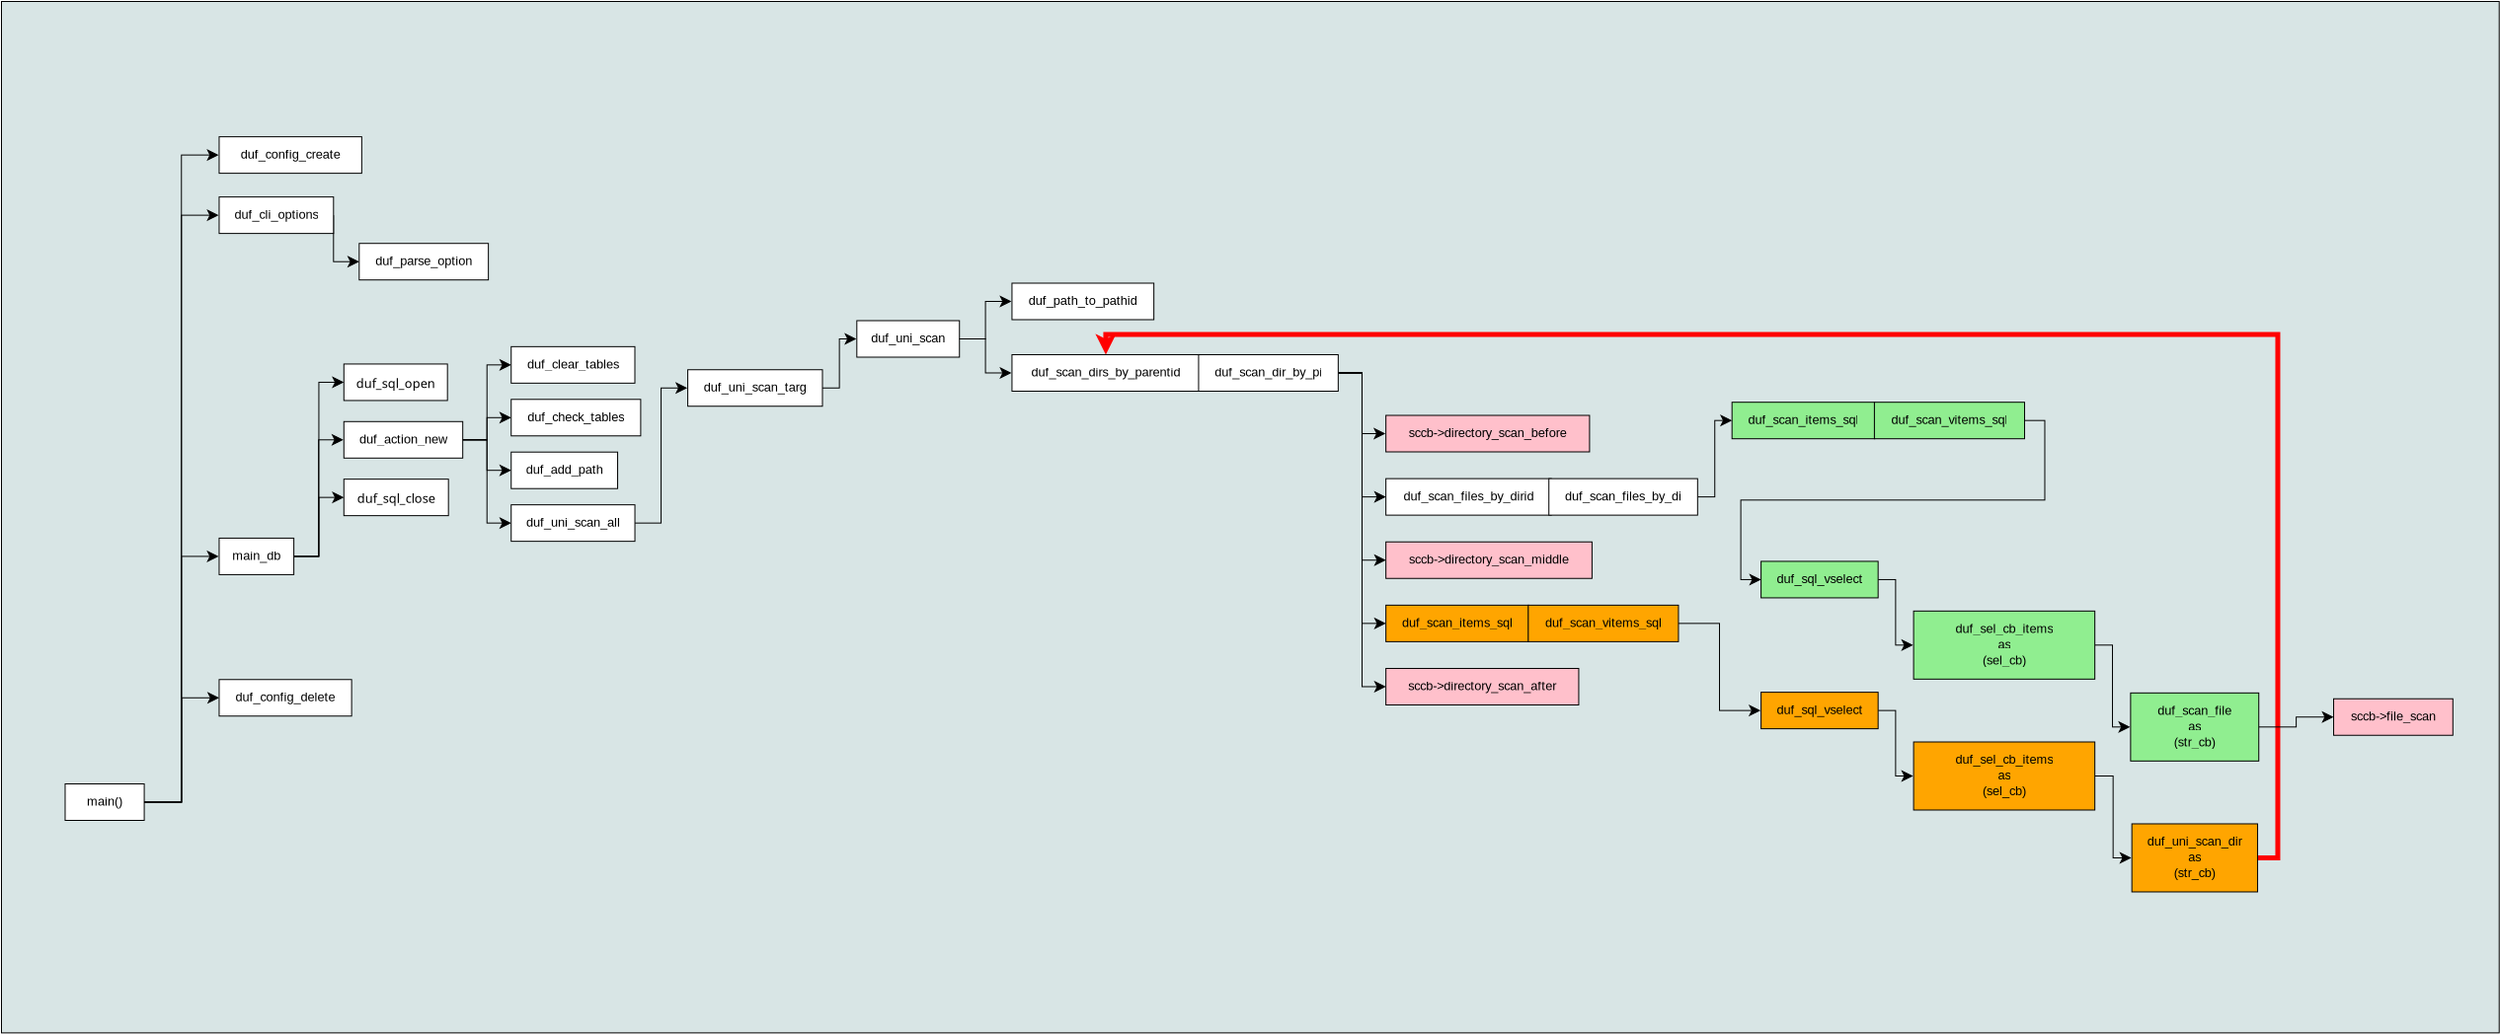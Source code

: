 <?xml version="1.0" encoding="UTF-8"?>
<dia:diagram xmlns:dia="http://www.lysator.liu.se/~alla/dia/">
  <dia:layer name="Background" visible="true"/>
  <dia:layer name="New layer 2" visible="true">
    <dia:object type="Standard - Box" version="0" id="O0">
      <dia:attribute name="obj_pos">
        <dia:point val="-7.764,-16.087"/>
      </dia:attribute>
      <dia:attribute name="obj_bb">
        <dia:rectangle val="-7.789,-16.112;118.746,36.208"/>
      </dia:attribute>
      <dia:attribute name="elem_corner">
        <dia:point val="-7.764,-16.087"/>
      </dia:attribute>
      <dia:attribute name="elem_width">
        <dia:real val="126.485"/>
      </dia:attribute>
      <dia:attribute name="elem_height">
        <dia:real val="52.269"/>
      </dia:attribute>
      <dia:attribute name="border_width">
        <dia:real val="0.05"/>
      </dia:attribute>
      <dia:attribute name="inner_color">
        <dia:color val="#d8e5e5"/>
      </dia:attribute>
      <dia:attribute name="show_background">
        <dia:boolean val="true"/>
      </dia:attribute>
    </dia:object>
  </dia:layer>
  <dia:layer name="New layer 1" visible="true" active="true">
    <dia:group>
      <dia:object type="Flowchart - Box" version="0" id="O1">
        <dia:attribute name="obj_pos">
          <dia:point val="-4.54,23.563"/>
        </dia:attribute>
        <dia:attribute name="obj_bb">
          <dia:rectangle val="-4.565,23.538;-0.51,25.438"/>
        </dia:attribute>
        <dia:attribute name="elem_corner">
          <dia:point val="-4.54,23.563"/>
        </dia:attribute>
        <dia:attribute name="elem_width">
          <dia:real val="4.005"/>
        </dia:attribute>
        <dia:attribute name="elem_height">
          <dia:real val="1.85"/>
        </dia:attribute>
        <dia:attribute name="border_width">
          <dia:real val="0.05"/>
        </dia:attribute>
        <dia:attribute name="show_background">
          <dia:boolean val="true"/>
        </dia:attribute>
        <dia:attribute name="padding">
          <dia:real val="0.5"/>
        </dia:attribute>
        <dia:attribute name="text">
          <dia:composite type="text">
            <dia:attribute name="string">
              <dia:string>#main()#</dia:string>
            </dia:attribute>
            <dia:attribute name="font">
              <dia:font family="Liberation Sans" style="0" name="Courier"/>
            </dia:attribute>
            <dia:attribute name="height">
              <dia:real val="0.8"/>
            </dia:attribute>
            <dia:attribute name="pos">
              <dia:point val="-2.537,24.668"/>
            </dia:attribute>
            <dia:attribute name="color">
              <dia:color val="#000000"/>
            </dia:attribute>
            <dia:attribute name="alignment">
              <dia:enum val="1"/>
            </dia:attribute>
          </dia:composite>
        </dia:attribute>
      </dia:object>
      <dia:object type="Standard - ZigZagLine" version="1" id="O2">
        <dia:attribute name="obj_pos">
          <dia:point val="-0.535,24.488"/>
        </dia:attribute>
        <dia:attribute name="obj_bb">
          <dia:rectangle val="-0.56,-8.612;3.289,24.513"/>
        </dia:attribute>
        <dia:attribute name="orth_points">
          <dia:point val="-0.535,24.488"/>
          <dia:point val="1.349,24.488"/>
          <dia:point val="1.349,-8.306"/>
          <dia:point val="3.233,-8.306"/>
        </dia:attribute>
        <dia:attribute name="orth_orient">
          <dia:enum val="0"/>
          <dia:enum val="1"/>
          <dia:enum val="0"/>
        </dia:attribute>
        <dia:attribute name="autorouting">
          <dia:boolean val="true"/>
        </dia:attribute>
        <dia:attribute name="line_width">
          <dia:real val="0.05"/>
        </dia:attribute>
        <dia:attribute name="end_arrow">
          <dia:enum val="22"/>
        </dia:attribute>
        <dia:attribute name="end_arrow_length">
          <dia:real val="0.5"/>
        </dia:attribute>
        <dia:attribute name="end_arrow_width">
          <dia:real val="0.5"/>
        </dia:attribute>
        <dia:connections>
          <dia:connection handle="0" to="O1" connection="8"/>
        </dia:connections>
      </dia:object>
      <dia:object type="Standard - ZigZagLine" version="1" id="O3">
        <dia:attribute name="obj_pos">
          <dia:point val="7.041,12.034"/>
        </dia:attribute>
        <dia:attribute name="obj_bb">
          <dia:rectangle val="7.016,5.822;9.606,12.059"/>
        </dia:attribute>
        <dia:attribute name="orth_points">
          <dia:point val="7.041,12.034"/>
          <dia:point val="8.295,12.034"/>
          <dia:point val="8.295,6.127"/>
          <dia:point val="9.55,6.127"/>
        </dia:attribute>
        <dia:attribute name="orth_orient">
          <dia:enum val="0"/>
          <dia:enum val="1"/>
          <dia:enum val="0"/>
        </dia:attribute>
        <dia:attribute name="autorouting">
          <dia:boolean val="true"/>
        </dia:attribute>
        <dia:attribute name="line_width">
          <dia:real val="0.05"/>
        </dia:attribute>
        <dia:attribute name="end_arrow">
          <dia:enum val="22"/>
        </dia:attribute>
        <dia:attribute name="end_arrow_length">
          <dia:real val="0.5"/>
        </dia:attribute>
        <dia:attribute name="end_arrow_width">
          <dia:real val="0.5"/>
        </dia:attribute>
      </dia:object>
      <dia:object type="Flowchart - Box" version="0" id="O4">
        <dia:attribute name="obj_pos">
          <dia:point val="26.99,2.575"/>
        </dia:attribute>
        <dia:attribute name="obj_bb">
          <dia:rectangle val="26.965,2.55;33.835,4.45"/>
        </dia:attribute>
        <dia:attribute name="elem_corner">
          <dia:point val="26.99,2.575"/>
        </dia:attribute>
        <dia:attribute name="elem_width">
          <dia:real val="6.82"/>
        </dia:attribute>
        <dia:attribute name="elem_height">
          <dia:real val="1.85"/>
        </dia:attribute>
        <dia:attribute name="border_width">
          <dia:real val="0.05"/>
        </dia:attribute>
        <dia:attribute name="show_background">
          <dia:boolean val="true"/>
        </dia:attribute>
        <dia:attribute name="padding">
          <dia:real val="0.5"/>
        </dia:attribute>
        <dia:attribute name="text">
          <dia:composite type="text">
            <dia:attribute name="string">
              <dia:string>#duf_uni_scan_targ#</dia:string>
            </dia:attribute>
            <dia:attribute name="font">
              <dia:font family="Liberation Sans" style="0" name="Courier"/>
            </dia:attribute>
            <dia:attribute name="height">
              <dia:real val="0.8"/>
            </dia:attribute>
            <dia:attribute name="pos">
              <dia:point val="30.4,3.68"/>
            </dia:attribute>
            <dia:attribute name="color">
              <dia:color val="#000000"/>
            </dia:attribute>
            <dia:attribute name="alignment">
              <dia:enum val="1"/>
            </dia:attribute>
          </dia:composite>
        </dia:attribute>
      </dia:object>
      <dia:object type="Standard - ZigZagLine" version="1" id="O5">
        <dia:attribute name="obj_pos">
          <dia:point val="24.313,10.345"/>
        </dia:attribute>
        <dia:attribute name="obj_bb">
          <dia:rectangle val="24.288,3.194;27.02,10.37"/>
        </dia:attribute>
        <dia:attribute name="orth_points">
          <dia:point val="24.313,10.345"/>
          <dia:point val="25.639,10.345"/>
          <dia:point val="25.639,3.5"/>
          <dia:point val="26.965,3.5"/>
        </dia:attribute>
        <dia:attribute name="orth_orient">
          <dia:enum val="0"/>
          <dia:enum val="1"/>
          <dia:enum val="0"/>
        </dia:attribute>
        <dia:attribute name="autorouting">
          <dia:boolean val="true"/>
        </dia:attribute>
        <dia:attribute name="line_width">
          <dia:real val="0.05"/>
        </dia:attribute>
        <dia:attribute name="end_arrow">
          <dia:enum val="22"/>
        </dia:attribute>
        <dia:attribute name="end_arrow_length">
          <dia:real val="0.5"/>
        </dia:attribute>
        <dia:attribute name="end_arrow_width">
          <dia:real val="0.5"/>
        </dia:attribute>
        <dia:connections>
          <dia:connection handle="1" to="O4" connection="16"/>
        </dia:connections>
      </dia:object>
      <dia:object type="Flowchart - Box" version="0" id="O6">
        <dia:attribute name="obj_pos">
          <dia:point val="35.551,0.088"/>
        </dia:attribute>
        <dia:attribute name="obj_bb">
          <dia:rectangle val="35.526,0.063;40.774,1.962"/>
        </dia:attribute>
        <dia:attribute name="elem_corner">
          <dia:point val="35.551,0.088"/>
        </dia:attribute>
        <dia:attribute name="elem_width">
          <dia:real val="5.197"/>
        </dia:attribute>
        <dia:attribute name="elem_height">
          <dia:real val="1.85"/>
        </dia:attribute>
        <dia:attribute name="border_width">
          <dia:real val="0.05"/>
        </dia:attribute>
        <dia:attribute name="show_background">
          <dia:boolean val="true"/>
        </dia:attribute>
        <dia:attribute name="padding">
          <dia:real val="0.5"/>
        </dia:attribute>
        <dia:attribute name="text">
          <dia:composite type="text">
            <dia:attribute name="string">
              <dia:string>#duf_uni_scan#</dia:string>
            </dia:attribute>
            <dia:attribute name="font">
              <dia:font family="Liberation Sans" style="0" name="Courier"/>
            </dia:attribute>
            <dia:attribute name="height">
              <dia:real val="0.8"/>
            </dia:attribute>
            <dia:attribute name="pos">
              <dia:point val="38.15,1.192"/>
            </dia:attribute>
            <dia:attribute name="color">
              <dia:color val="#000000"/>
            </dia:attribute>
            <dia:attribute name="alignment">
              <dia:enum val="1"/>
            </dia:attribute>
          </dia:composite>
        </dia:attribute>
      </dia:object>
      <dia:object type="Standard - ZigZagLine" version="1" id="O7">
        <dia:attribute name="obj_pos">
          <dia:point val="33.81,3.5"/>
        </dia:attribute>
        <dia:attribute name="obj_bb">
          <dia:rectangle val="33.785,0.707;35.582,3.525"/>
        </dia:attribute>
        <dia:attribute name="orth_points">
          <dia:point val="33.81,3.5"/>
          <dia:point val="34.668,3.5"/>
          <dia:point val="34.668,1.012"/>
          <dia:point val="35.526,1.012"/>
        </dia:attribute>
        <dia:attribute name="orth_orient">
          <dia:enum val="0"/>
          <dia:enum val="1"/>
          <dia:enum val="0"/>
        </dia:attribute>
        <dia:attribute name="autorouting">
          <dia:boolean val="true"/>
        </dia:attribute>
        <dia:attribute name="line_width">
          <dia:real val="0.05"/>
        </dia:attribute>
        <dia:attribute name="end_arrow">
          <dia:enum val="22"/>
        </dia:attribute>
        <dia:attribute name="end_arrow_length">
          <dia:real val="0.5"/>
        </dia:attribute>
        <dia:attribute name="end_arrow_width">
          <dia:real val="0.5"/>
        </dia:attribute>
        <dia:connections>
          <dia:connection handle="0" to="O4" connection="8"/>
          <dia:connection handle="1" to="O6" connection="16"/>
        </dia:connections>
      </dia:object>
      <dia:object type="Standard - ZigZagLine" version="1" id="O8">
        <dia:attribute name="obj_pos">
          <dia:point val="40.749,1.012"/>
        </dia:attribute>
        <dia:attribute name="obj_bb">
          <dia:rectangle val="40.724,-1.193;43.438,1.038"/>
        </dia:attribute>
        <dia:attribute name="orth_points">
          <dia:point val="40.749,1.012"/>
          <dia:point val="42.066,1.012"/>
          <dia:point val="42.066,-0.887"/>
          <dia:point val="43.382,-0.887"/>
        </dia:attribute>
        <dia:attribute name="orth_orient">
          <dia:enum val="0"/>
          <dia:enum val="1"/>
          <dia:enum val="0"/>
        </dia:attribute>
        <dia:attribute name="autorouting">
          <dia:boolean val="true"/>
        </dia:attribute>
        <dia:attribute name="line_width">
          <dia:real val="0.05"/>
        </dia:attribute>
        <dia:attribute name="end_arrow">
          <dia:enum val="22"/>
        </dia:attribute>
        <dia:attribute name="end_arrow_length">
          <dia:real val="0.5"/>
        </dia:attribute>
        <dia:attribute name="end_arrow_width">
          <dia:real val="0.5"/>
        </dia:attribute>
        <dia:connections>
          <dia:connection handle="0" to="O6" connection="8"/>
        </dia:connections>
      </dia:object>
      <dia:object type="Standard - ZigZagLine" version="1" id="O9">
        <dia:attribute name="obj_pos">
          <dia:point val="106.484,27.312"/>
        </dia:attribute>
        <dia:attribute name="obj_bb">
          <dia:rectangle val="47.628,0.663;107.634,27.438"/>
        </dia:attribute>
        <dia:attribute name="orth_points">
          <dia:point val="106.484,27.312"/>
          <dia:point val="107.509,27.312"/>
          <dia:point val="107.509,0.788"/>
          <dia:point val="48.158,0.788"/>
          <dia:point val="48.158,1.812"/>
        </dia:attribute>
        <dia:attribute name="orth_orient">
          <dia:enum val="0"/>
          <dia:enum val="1"/>
          <dia:enum val="0"/>
          <dia:enum val="1"/>
        </dia:attribute>
        <dia:attribute name="autorouting">
          <dia:boolean val="true"/>
        </dia:attribute>
        <dia:attribute name="line_color">
          <dia:color val="#ff0000"/>
        </dia:attribute>
        <dia:attribute name="line_width">
          <dia:real val="0.25"/>
        </dia:attribute>
        <dia:attribute name="end_arrow">
          <dia:enum val="22"/>
        </dia:attribute>
        <dia:attribute name="end_arrow_length">
          <dia:real val="0.5"/>
        </dia:attribute>
        <dia:attribute name="end_arrow_width">
          <dia:real val="0.5"/>
        </dia:attribute>
      </dia:object>
      <dia:object type="Standard - ZigZagLine" version="1" id="O10">
        <dia:attribute name="obj_pos">
          <dia:point val="59.953,2.737"/>
        </dia:attribute>
        <dia:attribute name="obj_bb">
          <dia:rectangle val="59.928,2.712;62.373,6.118"/>
        </dia:attribute>
        <dia:attribute name="orth_points">
          <dia:point val="59.953,2.737"/>
          <dia:point val="61.135,2.737"/>
          <dia:point val="61.135,5.812"/>
          <dia:point val="62.317,5.812"/>
        </dia:attribute>
        <dia:attribute name="orth_orient">
          <dia:enum val="0"/>
          <dia:enum val="1"/>
          <dia:enum val="0"/>
        </dia:attribute>
        <dia:attribute name="autorouting">
          <dia:boolean val="true"/>
        </dia:attribute>
        <dia:attribute name="line_width">
          <dia:real val="0.05"/>
        </dia:attribute>
        <dia:attribute name="end_arrow">
          <dia:enum val="22"/>
        </dia:attribute>
        <dia:attribute name="end_arrow_length">
          <dia:real val="0.5"/>
        </dia:attribute>
        <dia:attribute name="end_arrow_width">
          <dia:real val="0.5"/>
        </dia:attribute>
      </dia:object>
      <dia:object type="Standard - ZigZagLine" version="1" id="O11">
        <dia:attribute name="obj_pos">
          <dia:point val="-0.535,24.488"/>
        </dia:attribute>
        <dia:attribute name="obj_bb">
          <dia:rectangle val="-0.56,11.728;3.289,24.513"/>
        </dia:attribute>
        <dia:attribute name="orth_points">
          <dia:point val="-0.535,24.488"/>
          <dia:point val="1.349,24.488"/>
          <dia:point val="1.349,12.034"/>
          <dia:point val="3.233,12.034"/>
        </dia:attribute>
        <dia:attribute name="orth_orient">
          <dia:enum val="0"/>
          <dia:enum val="1"/>
          <dia:enum val="0"/>
        </dia:attribute>
        <dia:attribute name="autorouting">
          <dia:boolean val="true"/>
        </dia:attribute>
        <dia:attribute name="line_width">
          <dia:real val="0.05"/>
        </dia:attribute>
        <dia:attribute name="end_arrow">
          <dia:enum val="22"/>
        </dia:attribute>
        <dia:attribute name="end_arrow_length">
          <dia:real val="0.5"/>
        </dia:attribute>
        <dia:attribute name="end_arrow_width">
          <dia:real val="0.5"/>
        </dia:attribute>
        <dia:connections>
          <dia:connection handle="0" to="O1" connection="8"/>
        </dia:connections>
      </dia:object>
      <dia:object type="Standard - ZigZagLine" version="1" id="O12">
        <dia:attribute name="obj_pos">
          <dia:point val="15.595,6.127"/>
        </dia:attribute>
        <dia:attribute name="obj_bb">
          <dia:rectangle val="15.57,2.024;18.104,6.152"/>
        </dia:attribute>
        <dia:attribute name="orth_points">
          <dia:point val="15.595,6.127"/>
          <dia:point val="16.822,6.127"/>
          <dia:point val="16.822,2.33"/>
          <dia:point val="18.048,2.33"/>
        </dia:attribute>
        <dia:attribute name="orth_orient">
          <dia:enum val="0"/>
          <dia:enum val="1"/>
          <dia:enum val="0"/>
        </dia:attribute>
        <dia:attribute name="autorouting">
          <dia:boolean val="true"/>
        </dia:attribute>
        <dia:attribute name="line_width">
          <dia:real val="0.05"/>
        </dia:attribute>
        <dia:attribute name="end_arrow">
          <dia:enum val="22"/>
        </dia:attribute>
        <dia:attribute name="end_arrow_length">
          <dia:real val="0.5"/>
        </dia:attribute>
        <dia:attribute name="end_arrow_width">
          <dia:real val="0.5"/>
        </dia:attribute>
      </dia:object>
      <dia:object type="Standard - ZigZagLine" version="1" id="O13">
        <dia:attribute name="obj_pos">
          <dia:point val="15.595,6.127"/>
        </dia:attribute>
        <dia:attribute name="obj_bb">
          <dia:rectangle val="15.57,4.696;18.104,6.152"/>
        </dia:attribute>
        <dia:attribute name="orth_points">
          <dia:point val="15.595,6.127"/>
          <dia:point val="16.822,6.127"/>
          <dia:point val="16.822,5.002"/>
          <dia:point val="18.048,5.002"/>
        </dia:attribute>
        <dia:attribute name="orth_orient">
          <dia:enum val="0"/>
          <dia:enum val="1"/>
          <dia:enum val="0"/>
        </dia:attribute>
        <dia:attribute name="autorouting">
          <dia:boolean val="true"/>
        </dia:attribute>
        <dia:attribute name="line_width">
          <dia:real val="0.05"/>
        </dia:attribute>
        <dia:attribute name="end_arrow">
          <dia:enum val="22"/>
        </dia:attribute>
        <dia:attribute name="end_arrow_length">
          <dia:real val="0.5"/>
        </dia:attribute>
        <dia:attribute name="end_arrow_width">
          <dia:real val="0.5"/>
        </dia:attribute>
      </dia:object>
      <dia:object type="Standard - ZigZagLine" version="1" id="O14">
        <dia:attribute name="obj_pos">
          <dia:point val="15.595,6.127"/>
        </dia:attribute>
        <dia:attribute name="obj_bb">
          <dia:rectangle val="15.57,6.102;18.104,10.651"/>
        </dia:attribute>
        <dia:attribute name="orth_points">
          <dia:point val="15.595,6.127"/>
          <dia:point val="16.822,6.127"/>
          <dia:point val="16.822,10.345"/>
          <dia:point val="18.048,10.345"/>
        </dia:attribute>
        <dia:attribute name="orth_orient">
          <dia:enum val="0"/>
          <dia:enum val="1"/>
          <dia:enum val="0"/>
        </dia:attribute>
        <dia:attribute name="autorouting">
          <dia:boolean val="true"/>
        </dia:attribute>
        <dia:attribute name="line_width">
          <dia:real val="0.05"/>
        </dia:attribute>
        <dia:attribute name="end_arrow">
          <dia:enum val="22"/>
        </dia:attribute>
        <dia:attribute name="end_arrow_length">
          <dia:real val="0.5"/>
        </dia:attribute>
        <dia:attribute name="end_arrow_width">
          <dia:real val="0.5"/>
        </dia:attribute>
      </dia:object>
      <dia:object type="Standard - ZigZagLine" version="1" id="O15">
        <dia:attribute name="obj_pos">
          <dia:point val="40.749,1.012"/>
        </dia:attribute>
        <dia:attribute name="obj_bb">
          <dia:rectangle val="40.724,0.988;43.438,3.043"/>
        </dia:attribute>
        <dia:attribute name="orth_points">
          <dia:point val="40.749,1.012"/>
          <dia:point val="42.066,1.012"/>
          <dia:point val="42.066,2.737"/>
          <dia:point val="43.382,2.737"/>
        </dia:attribute>
        <dia:attribute name="orth_orient">
          <dia:enum val="0"/>
          <dia:enum val="1"/>
          <dia:enum val="0"/>
        </dia:attribute>
        <dia:attribute name="autorouting">
          <dia:boolean val="true"/>
        </dia:attribute>
        <dia:attribute name="line_width">
          <dia:real val="0.05"/>
        </dia:attribute>
        <dia:attribute name="end_arrow">
          <dia:enum val="22"/>
        </dia:attribute>
        <dia:attribute name="end_arrow_length">
          <dia:real val="0.5"/>
        </dia:attribute>
        <dia:attribute name="end_arrow_width">
          <dia:real val="0.5"/>
        </dia:attribute>
        <dia:connections>
          <dia:connection handle="0" to="O6" connection="8"/>
        </dia:connections>
      </dia:object>
      <dia:object type="Standard - ZigZagLine" version="1" id="O16">
        <dia:attribute name="obj_pos">
          <dia:point val="59.928,2.737"/>
        </dia:attribute>
        <dia:attribute name="obj_bb">
          <dia:rectangle val="59.903,2.712;62.399,9.325"/>
        </dia:attribute>
        <dia:attribute name="orth_points">
          <dia:point val="59.928,2.737"/>
          <dia:point val="61.135,2.737"/>
          <dia:point val="61.135,9.019"/>
          <dia:point val="62.343,9.019"/>
        </dia:attribute>
        <dia:attribute name="orth_orient">
          <dia:enum val="0"/>
          <dia:enum val="1"/>
          <dia:enum val="0"/>
        </dia:attribute>
        <dia:attribute name="autorouting">
          <dia:boolean val="true"/>
        </dia:attribute>
        <dia:attribute name="line_width">
          <dia:real val="0.05"/>
        </dia:attribute>
        <dia:attribute name="end_arrow">
          <dia:enum val="22"/>
        </dia:attribute>
        <dia:attribute name="end_arrow_length">
          <dia:real val="0.5"/>
        </dia:attribute>
        <dia:attribute name="end_arrow_width">
          <dia:real val="0.5"/>
        </dia:attribute>
      </dia:object>
      <dia:object type="Standard - ZigZagLine" version="1" id="O17">
        <dia:attribute name="obj_pos">
          <dia:point val="59.928,2.737"/>
        </dia:attribute>
        <dia:attribute name="obj_bb">
          <dia:rectangle val="59.903,2.712;62.399,12.531"/>
        </dia:attribute>
        <dia:attribute name="orth_points">
          <dia:point val="59.928,2.737"/>
          <dia:point val="61.135,2.737"/>
          <dia:point val="61.135,12.225"/>
          <dia:point val="62.343,12.225"/>
        </dia:attribute>
        <dia:attribute name="orth_orient">
          <dia:enum val="0"/>
          <dia:enum val="1"/>
          <dia:enum val="0"/>
        </dia:attribute>
        <dia:attribute name="autorouting">
          <dia:boolean val="true"/>
        </dia:attribute>
        <dia:attribute name="line_width">
          <dia:real val="0.05"/>
        </dia:attribute>
        <dia:attribute name="end_arrow">
          <dia:enum val="22"/>
        </dia:attribute>
        <dia:attribute name="end_arrow_length">
          <dia:real val="0.5"/>
        </dia:attribute>
        <dia:attribute name="end_arrow_width">
          <dia:real val="0.5"/>
        </dia:attribute>
      </dia:object>
      <dia:object type="Standard - ZigZagLine" version="1" id="O18">
        <dia:attribute name="obj_pos">
          <dia:point val="59.928,2.737"/>
        </dia:attribute>
        <dia:attribute name="obj_bb">
          <dia:rectangle val="59.903,2.712;62.399,15.737"/>
        </dia:attribute>
        <dia:attribute name="orth_points">
          <dia:point val="59.928,2.737"/>
          <dia:point val="61.135,2.737"/>
          <dia:point val="61.135,15.431"/>
          <dia:point val="62.343,15.431"/>
        </dia:attribute>
        <dia:attribute name="orth_orient">
          <dia:enum val="0"/>
          <dia:enum val="1"/>
          <dia:enum val="0"/>
        </dia:attribute>
        <dia:attribute name="autorouting">
          <dia:boolean val="true"/>
        </dia:attribute>
        <dia:attribute name="line_width">
          <dia:real val="0.05"/>
        </dia:attribute>
        <dia:attribute name="end_arrow">
          <dia:enum val="22"/>
        </dia:attribute>
        <dia:attribute name="end_arrow_length">
          <dia:real val="0.5"/>
        </dia:attribute>
        <dia:attribute name="end_arrow_width">
          <dia:real val="0.5"/>
        </dia:attribute>
      </dia:object>
      <dia:object type="Standard - ZigZagLine" version="1" id="O19">
        <dia:attribute name="obj_pos">
          <dia:point val="59.928,2.737"/>
        </dia:attribute>
        <dia:attribute name="obj_bb">
          <dia:rectangle val="59.903,2.712;62.399,18.943"/>
        </dia:attribute>
        <dia:attribute name="orth_points">
          <dia:point val="59.928,2.737"/>
          <dia:point val="61.135,2.737"/>
          <dia:point val="61.135,18.637"/>
          <dia:point val="62.343,18.637"/>
        </dia:attribute>
        <dia:attribute name="orth_orient">
          <dia:enum val="0"/>
          <dia:enum val="1"/>
          <dia:enum val="0"/>
        </dia:attribute>
        <dia:attribute name="autorouting">
          <dia:boolean val="true"/>
        </dia:attribute>
        <dia:attribute name="line_width">
          <dia:real val="0.05"/>
        </dia:attribute>
        <dia:attribute name="end_arrow">
          <dia:enum val="22"/>
        </dia:attribute>
        <dia:attribute name="end_arrow_length">
          <dia:real val="0.5"/>
        </dia:attribute>
        <dia:attribute name="end_arrow_width">
          <dia:real val="0.5"/>
        </dia:attribute>
      </dia:object>
      <dia:object type="Standard - ZigZagLine" version="1" id="O20">
        <dia:attribute name="obj_pos">
          <dia:point val="77.158,15.431"/>
        </dia:attribute>
        <dia:attribute name="obj_bb">
          <dia:rectangle val="77.133,15.406;81.372,20.15"/>
        </dia:attribute>
        <dia:attribute name="orth_points">
          <dia:point val="77.158,15.431"/>
          <dia:point val="79.237,15.431"/>
          <dia:point val="79.237,19.844"/>
          <dia:point val="81.316,19.844"/>
        </dia:attribute>
        <dia:attribute name="orth_orient">
          <dia:enum val="0"/>
          <dia:enum val="1"/>
          <dia:enum val="0"/>
        </dia:attribute>
        <dia:attribute name="autorouting">
          <dia:boolean val="true"/>
        </dia:attribute>
        <dia:attribute name="line_width">
          <dia:real val="0.05"/>
        </dia:attribute>
        <dia:attribute name="end_arrow">
          <dia:enum val="22"/>
        </dia:attribute>
        <dia:attribute name="end_arrow_length">
          <dia:real val="0.5"/>
        </dia:attribute>
        <dia:attribute name="end_arrow_width">
          <dia:real val="0.5"/>
        </dia:attribute>
      </dia:object>
      <dia:object type="Standard - ZigZagLine" version="1" id="O21">
        <dia:attribute name="obj_pos">
          <dia:point val="87.269,19.844"/>
        </dia:attribute>
        <dia:attribute name="obj_bb">
          <dia:rectangle val="87.244,19.819;89.097,23.468"/>
        </dia:attribute>
        <dia:attribute name="orth_points">
          <dia:point val="87.269,19.844"/>
          <dia:point val="88.155,19.844"/>
          <dia:point val="88.155,23.163"/>
          <dia:point val="89.041,23.163"/>
        </dia:attribute>
        <dia:attribute name="orth_orient">
          <dia:enum val="0"/>
          <dia:enum val="1"/>
          <dia:enum val="0"/>
        </dia:attribute>
        <dia:attribute name="autorouting">
          <dia:boolean val="true"/>
        </dia:attribute>
        <dia:attribute name="line_width">
          <dia:real val="0.05"/>
        </dia:attribute>
        <dia:attribute name="end_arrow">
          <dia:enum val="22"/>
        </dia:attribute>
        <dia:attribute name="end_arrow_length">
          <dia:real val="0.5"/>
        </dia:attribute>
        <dia:attribute name="end_arrow_width">
          <dia:real val="0.5"/>
        </dia:attribute>
      </dia:object>
      <dia:object type="Standard - ZigZagLine" version="1" id="O22">
        <dia:attribute name="obj_pos">
          <dia:point val="98.244,23.163"/>
        </dia:attribute>
        <dia:attribute name="obj_bb">
          <dia:rectangle val="98.219,23.137;100.149,27.618"/>
        </dia:attribute>
        <dia:attribute name="orth_points">
          <dia:point val="98.244,23.163"/>
          <dia:point val="99.169,23.163"/>
          <dia:point val="99.169,27.312"/>
          <dia:point val="100.094,27.312"/>
        </dia:attribute>
        <dia:attribute name="orth_orient">
          <dia:enum val="0"/>
          <dia:enum val="1"/>
          <dia:enum val="0"/>
        </dia:attribute>
        <dia:attribute name="autorouting">
          <dia:boolean val="true"/>
        </dia:attribute>
        <dia:attribute name="line_width">
          <dia:real val="0.05"/>
        </dia:attribute>
        <dia:attribute name="end_arrow">
          <dia:enum val="22"/>
        </dia:attribute>
        <dia:attribute name="end_arrow_length">
          <dia:real val="0.5"/>
        </dia:attribute>
        <dia:attribute name="end_arrow_width">
          <dia:real val="0.5"/>
        </dia:attribute>
      </dia:object>
      <dia:group>
        <dia:object type="Flowchart - Box" version="0" id="O23">
          <dia:attribute name="obj_pos">
            <dia:point val="43.408,-1.812"/>
          </dia:attribute>
          <dia:attribute name="obj_bb">
            <dia:rectangle val="43.383,-1.837;50.618,0.063"/>
          </dia:attribute>
          <dia:attribute name="elem_corner">
            <dia:point val="43.408,-1.812"/>
          </dia:attribute>
          <dia:attribute name="elem_width">
            <dia:real val="7.185"/>
          </dia:attribute>
          <dia:attribute name="elem_height">
            <dia:real val="1.85"/>
          </dia:attribute>
          <dia:attribute name="border_width">
            <dia:real val="0.05"/>
          </dia:attribute>
          <dia:attribute name="show_background">
            <dia:boolean val="true"/>
          </dia:attribute>
          <dia:attribute name="padding">
            <dia:real val="0.5"/>
          </dia:attribute>
          <dia:attribute name="text">
            <dia:composite type="text">
              <dia:attribute name="string">
                <dia:string>#duf_path_to_pathid#</dia:string>
              </dia:attribute>
              <dia:attribute name="font">
                <dia:font family="Liberation Sans" style="0" name="Courier"/>
              </dia:attribute>
              <dia:attribute name="height">
                <dia:real val="0.8"/>
              </dia:attribute>
              <dia:attribute name="pos">
                <dia:point val="47.0,-0.707"/>
              </dia:attribute>
              <dia:attribute name="color">
                <dia:color val="#000000"/>
              </dia:attribute>
              <dia:attribute name="alignment">
                <dia:enum val="1"/>
              </dia:attribute>
            </dia:composite>
          </dia:attribute>
        </dia:object>
        <dia:group>
          <dia:object type="Flowchart - Box" version="0" id="O24">
            <dia:attribute name="obj_pos">
              <dia:point val="43.408,1.812"/>
            </dia:attribute>
            <dia:attribute name="obj_bb">
              <dia:rectangle val="43.383,1.788;52.933,3.688"/>
            </dia:attribute>
            <dia:attribute name="elem_corner">
              <dia:point val="43.408,1.812"/>
            </dia:attribute>
            <dia:attribute name="elem_width">
              <dia:real val="9.5"/>
            </dia:attribute>
            <dia:attribute name="elem_height">
              <dia:real val="1.85"/>
            </dia:attribute>
            <dia:attribute name="border_width">
              <dia:real val="0.05"/>
            </dia:attribute>
            <dia:attribute name="show_background">
              <dia:boolean val="true"/>
            </dia:attribute>
            <dia:attribute name="padding">
              <dia:real val="0.5"/>
            </dia:attribute>
            <dia:attribute name="text">
              <dia:composite type="text">
                <dia:attribute name="string">
                  <dia:string>#duf_scan_dirs_by_parentid#</dia:string>
                </dia:attribute>
                <dia:attribute name="font">
                  <dia:font family="Liberation Sans" style="0" name="Courier"/>
                </dia:attribute>
                <dia:attribute name="height">
                  <dia:real val="0.8"/>
                </dia:attribute>
                <dia:attribute name="pos">
                  <dia:point val="48.158,2.917"/>
                </dia:attribute>
                <dia:attribute name="color">
                  <dia:color val="#000000"/>
                </dia:attribute>
                <dia:attribute name="alignment">
                  <dia:enum val="1"/>
                </dia:attribute>
              </dia:composite>
            </dia:attribute>
          </dia:object>
          <dia:object type="Flowchart - Box" version="0" id="O25">
            <dia:attribute name="obj_pos">
              <dia:point val="52.858,1.812"/>
            </dia:attribute>
            <dia:attribute name="obj_bb">
              <dia:rectangle val="52.833,1.788;59.953,3.688"/>
            </dia:attribute>
            <dia:attribute name="elem_corner">
              <dia:point val="52.858,1.812"/>
            </dia:attribute>
            <dia:attribute name="elem_width">
              <dia:real val="7.07"/>
            </dia:attribute>
            <dia:attribute name="elem_height">
              <dia:real val="1.85"/>
            </dia:attribute>
            <dia:attribute name="border_width">
              <dia:real val="0.05"/>
            </dia:attribute>
            <dia:attribute name="show_background">
              <dia:boolean val="true"/>
            </dia:attribute>
            <dia:attribute name="padding">
              <dia:real val="0.5"/>
            </dia:attribute>
            <dia:attribute name="text">
              <dia:composite type="text">
                <dia:attribute name="string">
                  <dia:string>#duf_scan_dir_by_pi#</dia:string>
                </dia:attribute>
                <dia:attribute name="font">
                  <dia:font family="Liberation Sans" style="0" name="Courier"/>
                </dia:attribute>
                <dia:attribute name="height">
                  <dia:real val="0.8"/>
                </dia:attribute>
                <dia:attribute name="pos">
                  <dia:point val="56.393,2.917"/>
                </dia:attribute>
                <dia:attribute name="color">
                  <dia:color val="#000000"/>
                </dia:attribute>
                <dia:attribute name="alignment">
                  <dia:enum val="1"/>
                </dia:attribute>
              </dia:composite>
            </dia:attribute>
          </dia:object>
        </dia:group>
      </dia:group>
      <dia:object type="Standard - ZigZagLine" version="1" id="O26">
        <dia:attribute name="obj_pos">
          <dia:point val="78.127,9.019"/>
        </dia:attribute>
        <dia:attribute name="obj_bb">
          <dia:rectangle val="78.102,4.842;79.926,9.044"/>
        </dia:attribute>
        <dia:attribute name="orth_points">
          <dia:point val="78.127,9.019"/>
          <dia:point val="78.998,9.019"/>
          <dia:point val="78.998,5.147"/>
          <dia:point val="79.87,5.147"/>
        </dia:attribute>
        <dia:attribute name="orth_orient">
          <dia:enum val="0"/>
          <dia:enum val="1"/>
          <dia:enum val="0"/>
        </dia:attribute>
        <dia:attribute name="autorouting">
          <dia:boolean val="true"/>
        </dia:attribute>
        <dia:attribute name="line_width">
          <dia:real val="0.05"/>
        </dia:attribute>
        <dia:attribute name="end_arrow">
          <dia:enum val="22"/>
        </dia:attribute>
        <dia:attribute name="end_arrow_length">
          <dia:real val="0.5"/>
        </dia:attribute>
        <dia:attribute name="end_arrow_width">
          <dia:real val="0.5"/>
        </dia:attribute>
      </dia:object>
      <dia:group>
        <dia:object type="Flowchart - Box" version="0" id="O27">
          <dia:attribute name="obj_pos">
            <dia:point val="79.87,4.223"/>
          </dia:attribute>
          <dia:attribute name="obj_bb">
            <dia:rectangle val="79.845,4.197;87.12,6.098"/>
          </dia:attribute>
          <dia:attribute name="elem_corner">
            <dia:point val="79.87,4.223"/>
          </dia:attribute>
          <dia:attribute name="elem_width">
            <dia:real val="7.225"/>
          </dia:attribute>
          <dia:attribute name="elem_height">
            <dia:real val="1.85"/>
          </dia:attribute>
          <dia:attribute name="border_width">
            <dia:real val="0.05"/>
          </dia:attribute>
          <dia:attribute name="inner_color">
            <dia:color val="#90ee90"/>
          </dia:attribute>
          <dia:attribute name="show_background">
            <dia:boolean val="true"/>
          </dia:attribute>
          <dia:attribute name="padding">
            <dia:real val="0.5"/>
          </dia:attribute>
          <dia:attribute name="text">
            <dia:composite type="text">
              <dia:attribute name="string">
                <dia:string>#duf_scan_items_sql#</dia:string>
              </dia:attribute>
              <dia:attribute name="font">
                <dia:font family="Liberation Sans" style="0" name="Courier"/>
              </dia:attribute>
              <dia:attribute name="height">
                <dia:real val="0.8"/>
              </dia:attribute>
              <dia:attribute name="pos">
                <dia:point val="83.483,5.327"/>
              </dia:attribute>
              <dia:attribute name="color">
                <dia:color val="#000000"/>
              </dia:attribute>
              <dia:attribute name="alignment">
                <dia:enum val="1"/>
              </dia:attribute>
            </dia:composite>
          </dia:attribute>
        </dia:object>
        <dia:object type="Flowchart - Box" version="0" id="O28">
          <dia:attribute name="obj_pos">
            <dia:point val="87.08,4.223"/>
          </dia:attribute>
          <dia:attribute name="obj_bb">
            <dia:rectangle val="87.055,4.197;94.71,6.098"/>
          </dia:attribute>
          <dia:attribute name="elem_corner">
            <dia:point val="87.08,4.223"/>
          </dia:attribute>
          <dia:attribute name="elem_width">
            <dia:real val="7.605"/>
          </dia:attribute>
          <dia:attribute name="elem_height">
            <dia:real val="1.85"/>
          </dia:attribute>
          <dia:attribute name="border_width">
            <dia:real val="0.05"/>
          </dia:attribute>
          <dia:attribute name="inner_color">
            <dia:color val="#90ee90"/>
          </dia:attribute>
          <dia:attribute name="show_background">
            <dia:boolean val="true"/>
          </dia:attribute>
          <dia:attribute name="padding">
            <dia:real val="0.5"/>
          </dia:attribute>
          <dia:attribute name="text">
            <dia:composite type="text">
              <dia:attribute name="string">
                <dia:string>#duf_scan_vitems_sql#</dia:string>
              </dia:attribute>
              <dia:attribute name="font">
                <dia:font family="Liberation Sans" style="0" name="Courier"/>
              </dia:attribute>
              <dia:attribute name="height">
                <dia:real val="0.8"/>
              </dia:attribute>
              <dia:attribute name="pos">
                <dia:point val="90.883,5.327"/>
              </dia:attribute>
              <dia:attribute name="color">
                <dia:color val="#000000"/>
              </dia:attribute>
              <dia:attribute name="alignment">
                <dia:enum val="1"/>
              </dia:attribute>
            </dia:composite>
          </dia:attribute>
        </dia:object>
      </dia:group>
      <dia:object type="Standard - ZigZagLine" version="1" id="O29">
        <dia:attribute name="obj_pos">
          <dia:point val="87.269,13.21"/>
        </dia:attribute>
        <dia:attribute name="obj_bb">
          <dia:rectangle val="87.244,13.185;89.097,16.835"/>
        </dia:attribute>
        <dia:attribute name="orth_points">
          <dia:point val="87.269,13.21"/>
          <dia:point val="88.155,13.21"/>
          <dia:point val="88.155,16.529"/>
          <dia:point val="89.041,16.529"/>
        </dia:attribute>
        <dia:attribute name="orth_orient">
          <dia:enum val="0"/>
          <dia:enum val="1"/>
          <dia:enum val="0"/>
        </dia:attribute>
        <dia:attribute name="autorouting">
          <dia:boolean val="true"/>
        </dia:attribute>
        <dia:attribute name="line_width">
          <dia:real val="0.05"/>
        </dia:attribute>
        <dia:attribute name="end_arrow">
          <dia:enum val="22"/>
        </dia:attribute>
        <dia:attribute name="end_arrow_length">
          <dia:real val="0.5"/>
        </dia:attribute>
        <dia:attribute name="end_arrow_width">
          <dia:real val="0.5"/>
        </dia:attribute>
      </dia:object>
      <dia:object type="Standard - ZigZagLine" version="1" id="O30">
        <dia:attribute name="obj_pos">
          <dia:point val="98.244,16.529"/>
        </dia:attribute>
        <dia:attribute name="obj_bb">
          <dia:rectangle val="98.219,16.504;100.086,20.985"/>
        </dia:attribute>
        <dia:attribute name="orth_points">
          <dia:point val="98.244,16.529"/>
          <dia:point val="99.137,16.529"/>
          <dia:point val="99.137,20.679"/>
          <dia:point val="100.03,20.679"/>
        </dia:attribute>
        <dia:attribute name="orth_orient">
          <dia:enum val="0"/>
          <dia:enum val="1"/>
          <dia:enum val="0"/>
        </dia:attribute>
        <dia:attribute name="autorouting">
          <dia:boolean val="true"/>
        </dia:attribute>
        <dia:attribute name="line_width">
          <dia:real val="0.05"/>
        </dia:attribute>
        <dia:attribute name="end_arrow">
          <dia:enum val="22"/>
        </dia:attribute>
        <dia:attribute name="end_arrow_length">
          <dia:real val="0.5"/>
        </dia:attribute>
        <dia:attribute name="end_arrow_width">
          <dia:real val="0.5"/>
        </dia:attribute>
      </dia:object>
      <dia:object type="Standard - ZigZagLine" version="1" id="O31">
        <dia:attribute name="obj_pos">
          <dia:point val="94.685,5.147"/>
        </dia:attribute>
        <dia:attribute name="obj_bb">
          <dia:rectangle val="80.291,5.122;95.735,13.516"/>
        </dia:attribute>
        <dia:attribute name="orth_points">
          <dia:point val="94.685,5.147"/>
          <dia:point val="95.71,5.147"/>
          <dia:point val="95.71,9.179"/>
          <dia:point val="80.316,9.179"/>
          <dia:point val="80.316,13.21"/>
          <dia:point val="81.341,13.21"/>
        </dia:attribute>
        <dia:attribute name="orth_orient">
          <dia:enum val="0"/>
          <dia:enum val="1"/>
          <dia:enum val="0"/>
          <dia:enum val="1"/>
          <dia:enum val="0"/>
        </dia:attribute>
        <dia:attribute name="autorouting">
          <dia:boolean val="true"/>
        </dia:attribute>
        <dia:attribute name="line_width">
          <dia:real val="0.05"/>
        </dia:attribute>
        <dia:attribute name="end_arrow">
          <dia:enum val="22"/>
        </dia:attribute>
        <dia:attribute name="end_arrow_length">
          <dia:real val="0.5"/>
        </dia:attribute>
        <dia:attribute name="end_arrow_width">
          <dia:real val="0.5"/>
        </dia:attribute>
      </dia:object>
      <dia:object type="Flowchart - Box" version="0" id="O32">
        <dia:attribute name="obj_pos">
          <dia:point val="110.335,19.25"/>
        </dia:attribute>
        <dia:attribute name="obj_bb">
          <dia:rectangle val="110.31,19.225;116.4,21.125"/>
        </dia:attribute>
        <dia:attribute name="elem_corner">
          <dia:point val="110.335,19.25"/>
        </dia:attribute>
        <dia:attribute name="elem_width">
          <dia:real val="6.04"/>
        </dia:attribute>
        <dia:attribute name="elem_height">
          <dia:real val="1.85"/>
        </dia:attribute>
        <dia:attribute name="border_width">
          <dia:real val="0.05"/>
        </dia:attribute>
        <dia:attribute name="inner_color">
          <dia:color val="#ffc0cb"/>
        </dia:attribute>
        <dia:attribute name="show_background">
          <dia:boolean val="true"/>
        </dia:attribute>
        <dia:attribute name="padding">
          <dia:real val="0.5"/>
        </dia:attribute>
        <dia:attribute name="text">
          <dia:composite type="text">
            <dia:attribute name="string">
              <dia:string>#sccb-&gt;file_scan#</dia:string>
            </dia:attribute>
            <dia:attribute name="font">
              <dia:font family="Liberation Sans" style="0" name="Courier"/>
            </dia:attribute>
            <dia:attribute name="height">
              <dia:real val="0.8"/>
            </dia:attribute>
            <dia:attribute name="pos">
              <dia:point val="113.355,20.355"/>
            </dia:attribute>
            <dia:attribute name="color">
              <dia:color val="#000000"/>
            </dia:attribute>
            <dia:attribute name="alignment">
              <dia:enum val="1"/>
            </dia:attribute>
          </dia:composite>
        </dia:attribute>
      </dia:object>
      <dia:object type="Standard - ZigZagLine" version="1" id="O33">
        <dia:attribute name="obj_pos">
          <dia:point val="106.548,20.679"/>
        </dia:attribute>
        <dia:attribute name="obj_bb">
          <dia:rectangle val="106.523,19.869;110.391,20.704"/>
        </dia:attribute>
        <dia:attribute name="orth_points">
          <dia:point val="106.548,20.679"/>
          <dia:point val="108.441,20.679"/>
          <dia:point val="108.441,20.175"/>
          <dia:point val="110.335,20.175"/>
        </dia:attribute>
        <dia:attribute name="orth_orient">
          <dia:enum val="0"/>
          <dia:enum val="1"/>
          <dia:enum val="0"/>
        </dia:attribute>
        <dia:attribute name="autorouting">
          <dia:boolean val="true"/>
        </dia:attribute>
        <dia:attribute name="line_width">
          <dia:real val="0.05"/>
        </dia:attribute>
        <dia:attribute name="end_arrow">
          <dia:enum val="22"/>
        </dia:attribute>
        <dia:attribute name="end_arrow_length">
          <dia:real val="0.5"/>
        </dia:attribute>
        <dia:attribute name="end_arrow_width">
          <dia:real val="0.5"/>
        </dia:attribute>
        <dia:connections>
          <dia:connection handle="1" to="O32" connection="7"/>
        </dia:connections>
      </dia:object>
      <dia:group>
        <dia:object type="Flowchart - Box" version="0" id="O34">
          <dia:attribute name="obj_pos">
            <dia:point val="100.055,18.954"/>
          </dia:attribute>
          <dia:attribute name="obj_bb">
            <dia:rectangle val="100.03,18.929;106.573,22.429"/>
          </dia:attribute>
          <dia:attribute name="elem_corner">
            <dia:point val="100.055,18.954"/>
          </dia:attribute>
          <dia:attribute name="elem_width">
            <dia:real val="6.492"/>
          </dia:attribute>
          <dia:attribute name="elem_height">
            <dia:real val="3.45"/>
          </dia:attribute>
          <dia:attribute name="border_width">
            <dia:real val="0.05"/>
          </dia:attribute>
          <dia:attribute name="inner_color">
            <dia:color val="#90ee90"/>
          </dia:attribute>
          <dia:attribute name="show_background">
            <dia:boolean val="true"/>
          </dia:attribute>
          <dia:attribute name="padding">
            <dia:real val="0.5"/>
          </dia:attribute>
          <dia:attribute name="text">
            <dia:composite type="text">
              <dia:attribute name="string">
                <dia:string>#duf_scan_file
as
(str_cb)#</dia:string>
              </dia:attribute>
              <dia:attribute name="font">
                <dia:font family="Liberation Sans" style="0" name="Courier"/>
              </dia:attribute>
              <dia:attribute name="height">
                <dia:real val="0.8"/>
              </dia:attribute>
              <dia:attribute name="pos">
                <dia:point val="103.301,20.059"/>
              </dia:attribute>
              <dia:attribute name="color">
                <dia:color val="#000000"/>
              </dia:attribute>
              <dia:attribute name="alignment">
                <dia:enum val="1"/>
              </dia:attribute>
            </dia:composite>
          </dia:attribute>
        </dia:object>
        <dia:object type="Flowchart - Box" version="0" id="O35">
          <dia:attribute name="obj_pos">
            <dia:point val="81.341,12.285"/>
          </dia:attribute>
          <dia:attribute name="obj_bb">
            <dia:rectangle val="81.316,12.26;87.294,14.16"/>
          </dia:attribute>
          <dia:attribute name="elem_corner">
            <dia:point val="81.341,12.285"/>
          </dia:attribute>
          <dia:attribute name="elem_width">
            <dia:real val="5.928"/>
          </dia:attribute>
          <dia:attribute name="elem_height">
            <dia:real val="1.85"/>
          </dia:attribute>
          <dia:attribute name="border_width">
            <dia:real val="0.05"/>
          </dia:attribute>
          <dia:attribute name="inner_color">
            <dia:color val="#90ee90"/>
          </dia:attribute>
          <dia:attribute name="show_background">
            <dia:boolean val="true"/>
          </dia:attribute>
          <dia:attribute name="padding">
            <dia:real val="0.5"/>
          </dia:attribute>
          <dia:attribute name="text">
            <dia:composite type="text">
              <dia:attribute name="string">
                <dia:string>#duf_sql_vselect#</dia:string>
              </dia:attribute>
              <dia:attribute name="font">
                <dia:font family="Liberation Sans" style="0" name="Courier"/>
              </dia:attribute>
              <dia:attribute name="height">
                <dia:real val="0.8"/>
              </dia:attribute>
              <dia:attribute name="pos">
                <dia:point val="84.305,13.39"/>
              </dia:attribute>
              <dia:attribute name="color">
                <dia:color val="#000000"/>
              </dia:attribute>
              <dia:attribute name="alignment">
                <dia:enum val="1"/>
              </dia:attribute>
            </dia:composite>
          </dia:attribute>
        </dia:object>
        <dia:object type="Flowchart - Box" version="0" id="O36">
          <dia:attribute name="obj_pos">
            <dia:point val="89.066,14.804"/>
          </dia:attribute>
          <dia:attribute name="obj_bb">
            <dia:rectangle val="89.041,14.779;98.269,18.279"/>
          </dia:attribute>
          <dia:attribute name="elem_corner">
            <dia:point val="89.066,14.804"/>
          </dia:attribute>
          <dia:attribute name="elem_width">
            <dia:real val="9.178"/>
          </dia:attribute>
          <dia:attribute name="elem_height">
            <dia:real val="3.45"/>
          </dia:attribute>
          <dia:attribute name="border_width">
            <dia:real val="0.05"/>
          </dia:attribute>
          <dia:attribute name="inner_color">
            <dia:color val="#90ee90"/>
          </dia:attribute>
          <dia:attribute name="show_background">
            <dia:boolean val="true"/>
          </dia:attribute>
          <dia:attribute name="padding">
            <dia:real val="0.5"/>
          </dia:attribute>
          <dia:attribute name="text">
            <dia:composite type="text">
              <dia:attribute name="string">
                <dia:string>#duf_sel_cb_items
as
(sel_cb)#</dia:string>
              </dia:attribute>
              <dia:attribute name="font">
                <dia:font family="Liberation Sans" style="0" name="Courier"/>
              </dia:attribute>
              <dia:attribute name="height">
                <dia:real val="0.8"/>
              </dia:attribute>
              <dia:attribute name="pos">
                <dia:point val="93.655,15.909"/>
              </dia:attribute>
              <dia:attribute name="color">
                <dia:color val="#000000"/>
              </dia:attribute>
              <dia:attribute name="alignment">
                <dia:enum val="1"/>
              </dia:attribute>
            </dia:composite>
          </dia:attribute>
        </dia:object>
      </dia:group>
      <dia:group>
        <dia:object type="Flowchart - Box" version="0" id="O37">
          <dia:attribute name="obj_pos">
            <dia:point val="100.119,25.587"/>
          </dia:attribute>
          <dia:attribute name="obj_bb">
            <dia:rectangle val="100.094,25.562;106.509,29.062"/>
          </dia:attribute>
          <dia:attribute name="elem_corner">
            <dia:point val="100.119,25.587"/>
          </dia:attribute>
          <dia:attribute name="elem_width">
            <dia:real val="6.365"/>
          </dia:attribute>
          <dia:attribute name="elem_height">
            <dia:real val="3.45"/>
          </dia:attribute>
          <dia:attribute name="border_width">
            <dia:real val="0.05"/>
          </dia:attribute>
          <dia:attribute name="inner_color">
            <dia:color val="#ffa500"/>
          </dia:attribute>
          <dia:attribute name="show_background">
            <dia:boolean val="true"/>
          </dia:attribute>
          <dia:attribute name="padding">
            <dia:real val="0.5"/>
          </dia:attribute>
          <dia:attribute name="text">
            <dia:composite type="text">
              <dia:attribute name="string">
                <dia:string>#duf_uni_scan_dir
as
(str_cb)#</dia:string>
              </dia:attribute>
              <dia:attribute name="font">
                <dia:font family="Liberation Sans" style="0" name="Courier"/>
              </dia:attribute>
              <dia:attribute name="height">
                <dia:real val="0.8"/>
              </dia:attribute>
              <dia:attribute name="pos">
                <dia:point val="103.301,26.692"/>
              </dia:attribute>
              <dia:attribute name="color">
                <dia:color val="#000000"/>
              </dia:attribute>
              <dia:attribute name="alignment">
                <dia:enum val="1"/>
              </dia:attribute>
            </dia:composite>
          </dia:attribute>
        </dia:object>
        <dia:object type="Flowchart - Box" version="0" id="O38">
          <dia:attribute name="obj_pos">
            <dia:point val="81.341,18.919"/>
          </dia:attribute>
          <dia:attribute name="obj_bb">
            <dia:rectangle val="81.316,18.894;87.294,20.794"/>
          </dia:attribute>
          <dia:attribute name="elem_corner">
            <dia:point val="81.341,18.919"/>
          </dia:attribute>
          <dia:attribute name="elem_width">
            <dia:real val="5.928"/>
          </dia:attribute>
          <dia:attribute name="elem_height">
            <dia:real val="1.85"/>
          </dia:attribute>
          <dia:attribute name="border_width">
            <dia:real val="0.05"/>
          </dia:attribute>
          <dia:attribute name="inner_color">
            <dia:color val="#ffa500"/>
          </dia:attribute>
          <dia:attribute name="show_background">
            <dia:boolean val="true"/>
          </dia:attribute>
          <dia:attribute name="padding">
            <dia:real val="0.5"/>
          </dia:attribute>
          <dia:attribute name="text">
            <dia:composite type="text">
              <dia:attribute name="string">
                <dia:string>#duf_sql_vselect#</dia:string>
              </dia:attribute>
              <dia:attribute name="font">
                <dia:font family="Liberation Sans" style="0" name="Courier"/>
              </dia:attribute>
              <dia:attribute name="height">
                <dia:real val="0.8"/>
              </dia:attribute>
              <dia:attribute name="pos">
                <dia:point val="84.305,20.024"/>
              </dia:attribute>
              <dia:attribute name="color">
                <dia:color val="#000000"/>
              </dia:attribute>
              <dia:attribute name="alignment">
                <dia:enum val="1"/>
              </dia:attribute>
            </dia:composite>
          </dia:attribute>
        </dia:object>
        <dia:object type="Flowchart - Box" version="0" id="O39">
          <dia:attribute name="obj_pos">
            <dia:point val="89.066,21.438"/>
          </dia:attribute>
          <dia:attribute name="obj_bb">
            <dia:rectangle val="89.041,21.413;98.269,24.913"/>
          </dia:attribute>
          <dia:attribute name="elem_corner">
            <dia:point val="89.066,21.438"/>
          </dia:attribute>
          <dia:attribute name="elem_width">
            <dia:real val="9.178"/>
          </dia:attribute>
          <dia:attribute name="elem_height">
            <dia:real val="3.45"/>
          </dia:attribute>
          <dia:attribute name="border_width">
            <dia:real val="0.05"/>
          </dia:attribute>
          <dia:attribute name="inner_color">
            <dia:color val="#ffa500"/>
          </dia:attribute>
          <dia:attribute name="show_background">
            <dia:boolean val="true"/>
          </dia:attribute>
          <dia:attribute name="padding">
            <dia:real val="0.5"/>
          </dia:attribute>
          <dia:attribute name="text">
            <dia:composite type="text">
              <dia:attribute name="string">
                <dia:string>#duf_sel_cb_items
as
(sel_cb)#</dia:string>
              </dia:attribute>
              <dia:attribute name="font">
                <dia:font family="Liberation Sans" style="0" name="Courier"/>
              </dia:attribute>
              <dia:attribute name="height">
                <dia:real val="0.8"/>
              </dia:attribute>
              <dia:attribute name="pos">
                <dia:point val="93.655,22.543"/>
              </dia:attribute>
              <dia:attribute name="color">
                <dia:color val="#000000"/>
              </dia:attribute>
              <dia:attribute name="alignment">
                <dia:enum val="1"/>
              </dia:attribute>
            </dia:composite>
          </dia:attribute>
        </dia:object>
      </dia:group>
      <dia:object type="Standard - ZigZagLine" version="1" id="O40">
        <dia:attribute name="obj_pos">
          <dia:point val="-0.535,24.488"/>
        </dia:attribute>
        <dia:attribute name="obj_bb">
          <dia:rectangle val="-0.56,-5.562;3.289,24.513"/>
        </dia:attribute>
        <dia:attribute name="orth_points">
          <dia:point val="-0.535,24.488"/>
          <dia:point val="1.349,24.488"/>
          <dia:point val="1.349,-5.256"/>
          <dia:point val="3.233,-5.256"/>
        </dia:attribute>
        <dia:attribute name="orth_orient">
          <dia:enum val="0"/>
          <dia:enum val="1"/>
          <dia:enum val="0"/>
        </dia:attribute>
        <dia:attribute name="autorouting">
          <dia:boolean val="true"/>
        </dia:attribute>
        <dia:attribute name="line_width">
          <dia:real val="0.05"/>
        </dia:attribute>
        <dia:attribute name="end_arrow">
          <dia:enum val="22"/>
        </dia:attribute>
        <dia:attribute name="end_arrow_length">
          <dia:real val="0.5"/>
        </dia:attribute>
        <dia:attribute name="end_arrow_width">
          <dia:real val="0.5"/>
        </dia:attribute>
        <dia:connections>
          <dia:connection handle="0" to="O1" connection="8"/>
        </dia:connections>
      </dia:object>
      <dia:object type="Flowchart - Box" version="0" id="O41">
        <dia:attribute name="obj_pos">
          <dia:point val="10.351,-3.826"/>
        </dia:attribute>
        <dia:attribute name="obj_bb">
          <dia:rectangle val="10.326,-3.851;16.918,-1.951"/>
        </dia:attribute>
        <dia:attribute name="elem_corner">
          <dia:point val="10.351,-3.826"/>
        </dia:attribute>
        <dia:attribute name="elem_width">
          <dia:real val="6.542"/>
        </dia:attribute>
        <dia:attribute name="elem_height">
          <dia:real val="1.85"/>
        </dia:attribute>
        <dia:attribute name="border_width">
          <dia:real val="0.05"/>
        </dia:attribute>
        <dia:attribute name="show_background">
          <dia:boolean val="true"/>
        </dia:attribute>
        <dia:attribute name="padding">
          <dia:real val="0.5"/>
        </dia:attribute>
        <dia:attribute name="text">
          <dia:composite type="text">
            <dia:attribute name="string">
              <dia:string>#duf_parse_option#</dia:string>
            </dia:attribute>
            <dia:attribute name="font">
              <dia:font family="Liberation Sans" style="0" name="Courier"/>
            </dia:attribute>
            <dia:attribute name="height">
              <dia:real val="0.8"/>
            </dia:attribute>
            <dia:attribute name="pos">
              <dia:point val="13.622,-2.721"/>
            </dia:attribute>
            <dia:attribute name="color">
              <dia:color val="#000000"/>
            </dia:attribute>
            <dia:attribute name="alignment">
              <dia:enum val="1"/>
            </dia:attribute>
          </dia:composite>
        </dia:attribute>
      </dia:object>
      <dia:object type="Standard - ZigZagLine" version="1" id="O42">
        <dia:attribute name="obj_pos">
          <dia:point val="9.051,-5.256"/>
        </dia:attribute>
        <dia:attribute name="obj_bb">
          <dia:rectangle val="9.026,-5.281;10.407,-2.596"/>
        </dia:attribute>
        <dia:attribute name="orth_points">
          <dia:point val="9.051,-5.256"/>
          <dia:point val="9.701,-5.256"/>
          <dia:point val="9.701,-2.901"/>
          <dia:point val="10.351,-2.901"/>
        </dia:attribute>
        <dia:attribute name="orth_orient">
          <dia:enum val="0"/>
          <dia:enum val="1"/>
          <dia:enum val="0"/>
        </dia:attribute>
        <dia:attribute name="autorouting">
          <dia:boolean val="true"/>
        </dia:attribute>
        <dia:attribute name="line_width">
          <dia:real val="0.05"/>
        </dia:attribute>
        <dia:attribute name="end_arrow">
          <dia:enum val="22"/>
        </dia:attribute>
        <dia:attribute name="end_arrow_length">
          <dia:real val="0.5"/>
        </dia:attribute>
        <dia:attribute name="end_arrow_width">
          <dia:real val="0.5"/>
        </dia:attribute>
        <dia:connections>
          <dia:connection handle="1" to="O41" connection="7"/>
        </dia:connections>
      </dia:object>
      <dia:object type="Standard - ZigZagLine" version="1" id="O43">
        <dia:attribute name="obj_pos">
          <dia:point val="-0.535,24.488"/>
        </dia:attribute>
        <dia:attribute name="obj_bb">
          <dia:rectangle val="-0.56,18.895;3.315,24.513"/>
        </dia:attribute>
        <dia:attribute name="orth_points">
          <dia:point val="-0.535,24.488"/>
          <dia:point val="1.362,24.488"/>
          <dia:point val="1.362,19.201"/>
          <dia:point val="3.259,19.201"/>
        </dia:attribute>
        <dia:attribute name="orth_orient">
          <dia:enum val="0"/>
          <dia:enum val="1"/>
          <dia:enum val="0"/>
        </dia:attribute>
        <dia:attribute name="autorouting">
          <dia:boolean val="true"/>
        </dia:attribute>
        <dia:attribute name="line_width">
          <dia:real val="0.05"/>
        </dia:attribute>
        <dia:attribute name="end_arrow">
          <dia:enum val="22"/>
        </dia:attribute>
        <dia:attribute name="end_arrow_length">
          <dia:real val="0.5"/>
        </dia:attribute>
        <dia:attribute name="end_arrow_width">
          <dia:real val="0.5"/>
        </dia:attribute>
        <dia:connections>
          <dia:connection handle="0" to="O1" connection="8"/>
          <dia:connection handle="1" to="O56" connection="7"/>
        </dia:connections>
      </dia:object>
      <dia:group>
        <dia:object type="Flowchart - Box" version="0" id="O44">
          <dia:attribute name="obj_pos">
            <dia:point val="62.343,4.888"/>
          </dia:attribute>
          <dia:attribute name="obj_bb">
            <dia:rectangle val="62.318,4.862;72.68,6.763"/>
          </dia:attribute>
          <dia:attribute name="elem_corner">
            <dia:point val="62.343,4.888"/>
          </dia:attribute>
          <dia:attribute name="elem_width">
            <dia:real val="10.313"/>
          </dia:attribute>
          <dia:attribute name="elem_height">
            <dia:real val="1.85"/>
          </dia:attribute>
          <dia:attribute name="border_width">
            <dia:real val="0.05"/>
          </dia:attribute>
          <dia:attribute name="inner_color">
            <dia:color val="#ffc0cb"/>
          </dia:attribute>
          <dia:attribute name="show_background">
            <dia:boolean val="true"/>
          </dia:attribute>
          <dia:attribute name="padding">
            <dia:real val="0.5"/>
          </dia:attribute>
          <dia:attribute name="text">
            <dia:composite type="text">
              <dia:attribute name="string">
                <dia:string>#sccb-&gt;directory_scan_before#</dia:string>
              </dia:attribute>
              <dia:attribute name="font">
                <dia:font family="Liberation Sans" style="0" name="Courier"/>
              </dia:attribute>
              <dia:attribute name="height">
                <dia:real val="0.8"/>
              </dia:attribute>
              <dia:attribute name="pos">
                <dia:point val="67.499,5.992"/>
              </dia:attribute>
              <dia:attribute name="color">
                <dia:color val="#000000"/>
              </dia:attribute>
              <dia:attribute name="alignment">
                <dia:enum val="1"/>
              </dia:attribute>
            </dia:composite>
          </dia:attribute>
        </dia:object>
        <dia:object type="Flowchart - Box" version="0" id="O45">
          <dia:attribute name="obj_pos">
            <dia:point val="62.343,11.3"/>
          </dia:attribute>
          <dia:attribute name="obj_bb">
            <dia:rectangle val="62.318,11.275;72.805,13.175"/>
          </dia:attribute>
          <dia:attribute name="elem_corner">
            <dia:point val="62.343,11.3"/>
          </dia:attribute>
          <dia:attribute name="elem_width">
            <dia:real val="10.438"/>
          </dia:attribute>
          <dia:attribute name="elem_height">
            <dia:real val="1.85"/>
          </dia:attribute>
          <dia:attribute name="border_width">
            <dia:real val="0.05"/>
          </dia:attribute>
          <dia:attribute name="inner_color">
            <dia:color val="#ffc0cb"/>
          </dia:attribute>
          <dia:attribute name="show_background">
            <dia:boolean val="true"/>
          </dia:attribute>
          <dia:attribute name="padding">
            <dia:real val="0.5"/>
          </dia:attribute>
          <dia:attribute name="text">
            <dia:composite type="text">
              <dia:attribute name="string">
                <dia:string>#sccb-&gt;directory_scan_middle#</dia:string>
              </dia:attribute>
              <dia:attribute name="font">
                <dia:font family="Liberation Sans" style="0" name="Courier"/>
              </dia:attribute>
              <dia:attribute name="height">
                <dia:real val="0.8"/>
              </dia:attribute>
              <dia:attribute name="pos">
                <dia:point val="67.561,12.405"/>
              </dia:attribute>
              <dia:attribute name="color">
                <dia:color val="#000000"/>
              </dia:attribute>
              <dia:attribute name="alignment">
                <dia:enum val="1"/>
              </dia:attribute>
            </dia:composite>
          </dia:attribute>
        </dia:object>
        <dia:object type="Flowchart - Box" version="0" id="O46">
          <dia:attribute name="obj_pos">
            <dia:point val="62.343,17.712"/>
          </dia:attribute>
          <dia:attribute name="obj_bb">
            <dia:rectangle val="62.318,17.688;72.133,19.587"/>
          </dia:attribute>
          <dia:attribute name="elem_corner">
            <dia:point val="62.343,17.712"/>
          </dia:attribute>
          <dia:attribute name="elem_width">
            <dia:real val="9.765"/>
          </dia:attribute>
          <dia:attribute name="elem_height">
            <dia:real val="1.85"/>
          </dia:attribute>
          <dia:attribute name="border_width">
            <dia:real val="0.05"/>
          </dia:attribute>
          <dia:attribute name="inner_color">
            <dia:color val="#ffc0cb"/>
          </dia:attribute>
          <dia:attribute name="show_background">
            <dia:boolean val="true"/>
          </dia:attribute>
          <dia:attribute name="padding">
            <dia:real val="0.5"/>
          </dia:attribute>
          <dia:attribute name="text">
            <dia:composite type="text">
              <dia:attribute name="string">
                <dia:string>#sccb-&gt;directory_scan_after#</dia:string>
              </dia:attribute>
              <dia:attribute name="font">
                <dia:font family="Liberation Sans" style="0" name="Courier"/>
              </dia:attribute>
              <dia:attribute name="height">
                <dia:real val="0.8"/>
              </dia:attribute>
              <dia:attribute name="pos">
                <dia:point val="67.225,18.817"/>
              </dia:attribute>
              <dia:attribute name="color">
                <dia:color val="#000000"/>
              </dia:attribute>
              <dia:attribute name="alignment">
                <dia:enum val="1"/>
              </dia:attribute>
            </dia:composite>
          </dia:attribute>
        </dia:object>
        <dia:group>
          <dia:object type="Flowchart - Box" version="0" id="O47">
            <dia:attribute name="obj_pos">
              <dia:point val="62.343,14.506"/>
            </dia:attribute>
            <dia:attribute name="obj_bb">
              <dia:rectangle val="62.318,14.481;69.593,16.381"/>
            </dia:attribute>
            <dia:attribute name="elem_corner">
              <dia:point val="62.343,14.506"/>
            </dia:attribute>
            <dia:attribute name="elem_width">
              <dia:real val="7.225"/>
            </dia:attribute>
            <dia:attribute name="elem_height">
              <dia:real val="1.85"/>
            </dia:attribute>
            <dia:attribute name="border_width">
              <dia:real val="0.05"/>
            </dia:attribute>
            <dia:attribute name="inner_color">
              <dia:color val="#ffa500"/>
            </dia:attribute>
            <dia:attribute name="show_background">
              <dia:boolean val="true"/>
            </dia:attribute>
            <dia:attribute name="padding">
              <dia:real val="0.5"/>
            </dia:attribute>
            <dia:attribute name="text">
              <dia:composite type="text">
                <dia:attribute name="string">
                  <dia:string>#duf_scan_items_sql#</dia:string>
                </dia:attribute>
                <dia:attribute name="font">
                  <dia:font family="Liberation Sans" style="0" name="Courier"/>
                </dia:attribute>
                <dia:attribute name="height">
                  <dia:real val="0.8"/>
                </dia:attribute>
                <dia:attribute name="pos">
                  <dia:point val="65.955,15.611"/>
                </dia:attribute>
                <dia:attribute name="color">
                  <dia:color val="#000000"/>
                </dia:attribute>
                <dia:attribute name="alignment">
                  <dia:enum val="1"/>
                </dia:attribute>
              </dia:composite>
            </dia:attribute>
          </dia:object>
          <dia:object type="Flowchart - Box" version="0" id="O48">
            <dia:attribute name="obj_pos">
              <dia:point val="69.553,14.506"/>
            </dia:attribute>
            <dia:attribute name="obj_bb">
              <dia:rectangle val="69.528,14.481;77.183,16.381"/>
            </dia:attribute>
            <dia:attribute name="elem_corner">
              <dia:point val="69.553,14.506"/>
            </dia:attribute>
            <dia:attribute name="elem_width">
              <dia:real val="7.605"/>
            </dia:attribute>
            <dia:attribute name="elem_height">
              <dia:real val="1.85"/>
            </dia:attribute>
            <dia:attribute name="border_width">
              <dia:real val="0.05"/>
            </dia:attribute>
            <dia:attribute name="inner_color">
              <dia:color val="#ffa500"/>
            </dia:attribute>
            <dia:attribute name="show_background">
              <dia:boolean val="true"/>
            </dia:attribute>
            <dia:attribute name="padding">
              <dia:real val="0.5"/>
            </dia:attribute>
            <dia:attribute name="text">
              <dia:composite type="text">
                <dia:attribute name="string">
                  <dia:string>#duf_scan_vitems_sql#</dia:string>
                </dia:attribute>
                <dia:attribute name="font">
                  <dia:font family="Liberation Sans" style="0" name="Courier"/>
                </dia:attribute>
                <dia:attribute name="height">
                  <dia:real val="0.8"/>
                </dia:attribute>
                <dia:attribute name="pos">
                  <dia:point val="73.355,15.611"/>
                </dia:attribute>
                <dia:attribute name="color">
                  <dia:color val="#000000"/>
                </dia:attribute>
                <dia:attribute name="alignment">
                  <dia:enum val="1"/>
                </dia:attribute>
              </dia:composite>
            </dia:attribute>
          </dia:object>
        </dia:group>
        <dia:group>
          <dia:object type="Flowchart - Box" version="0" id="O49">
            <dia:attribute name="obj_pos">
              <dia:point val="62.343,8.094"/>
            </dia:attribute>
            <dia:attribute name="obj_bb">
              <dia:rectangle val="62.318,8.069;70.745,9.969"/>
            </dia:attribute>
            <dia:attribute name="elem_corner">
              <dia:point val="62.343,8.094"/>
            </dia:attribute>
            <dia:attribute name="elem_width">
              <dia:real val="8.378"/>
            </dia:attribute>
            <dia:attribute name="elem_height">
              <dia:real val="1.85"/>
            </dia:attribute>
            <dia:attribute name="border_width">
              <dia:real val="0.05"/>
            </dia:attribute>
            <dia:attribute name="show_background">
              <dia:boolean val="true"/>
            </dia:attribute>
            <dia:attribute name="padding">
              <dia:real val="0.5"/>
            </dia:attribute>
            <dia:attribute name="text">
              <dia:composite type="text">
                <dia:attribute name="string">
                  <dia:string>#duf_scan_files_by_dirid#</dia:string>
                </dia:attribute>
                <dia:attribute name="font">
                  <dia:font family="Liberation Sans" style="0" name="Courier"/>
                </dia:attribute>
                <dia:attribute name="height">
                  <dia:real val="0.8"/>
                </dia:attribute>
                <dia:attribute name="pos">
                  <dia:point val="66.531,9.199"/>
                </dia:attribute>
                <dia:attribute name="color">
                  <dia:color val="#000000"/>
                </dia:attribute>
                <dia:attribute name="alignment">
                  <dia:enum val="1"/>
                </dia:attribute>
              </dia:composite>
            </dia:attribute>
          </dia:object>
          <dia:object type="Flowchart - Box" version="0" id="O50">
            <dia:attribute name="obj_pos">
              <dia:point val="70.597,8.094"/>
            </dia:attribute>
            <dia:attribute name="obj_bb">
              <dia:rectangle val="70.572,8.069;78.152,9.969"/>
            </dia:attribute>
            <dia:attribute name="elem_corner">
              <dia:point val="70.597,8.094"/>
            </dia:attribute>
            <dia:attribute name="elem_width">
              <dia:real val="7.53"/>
            </dia:attribute>
            <dia:attribute name="elem_height">
              <dia:real val="1.85"/>
            </dia:attribute>
            <dia:attribute name="border_width">
              <dia:real val="0.05"/>
            </dia:attribute>
            <dia:attribute name="show_background">
              <dia:boolean val="true"/>
            </dia:attribute>
            <dia:attribute name="padding">
              <dia:real val="0.5"/>
            </dia:attribute>
            <dia:attribute name="text">
              <dia:composite type="text">
                <dia:attribute name="string">
                  <dia:string>#duf_scan_files_by_di#</dia:string>
                </dia:attribute>
                <dia:attribute name="font">
                  <dia:font family="Liberation Sans" style="0" name="Courier"/>
                </dia:attribute>
                <dia:attribute name="height">
                  <dia:real val="0.8"/>
                </dia:attribute>
                <dia:attribute name="pos">
                  <dia:point val="74.362,9.199"/>
                </dia:attribute>
                <dia:attribute name="color">
                  <dia:color val="#000000"/>
                </dia:attribute>
                <dia:attribute name="alignment">
                  <dia:enum val="1"/>
                </dia:attribute>
              </dia:composite>
            </dia:attribute>
          </dia:object>
        </dia:group>
      </dia:group>
      <dia:object type="Standard - ZigZagLine" version="1" id="O51">
        <dia:attribute name="obj_pos">
          <dia:point val="15.595,6.127"/>
        </dia:attribute>
        <dia:attribute name="obj_bb">
          <dia:rectangle val="15.57,6.102;18.104,7.979"/>
        </dia:attribute>
        <dia:attribute name="orth_points">
          <dia:point val="15.595,6.127"/>
          <dia:point val="16.822,6.127"/>
          <dia:point val="16.822,7.673"/>
          <dia:point val="18.048,7.673"/>
        </dia:attribute>
        <dia:attribute name="orth_orient">
          <dia:enum val="0"/>
          <dia:enum val="1"/>
          <dia:enum val="0"/>
        </dia:attribute>
        <dia:attribute name="autorouting">
          <dia:boolean val="true"/>
        </dia:attribute>
        <dia:attribute name="line_width">
          <dia:real val="0.05"/>
        </dia:attribute>
        <dia:attribute name="end_arrow">
          <dia:enum val="22"/>
        </dia:attribute>
        <dia:attribute name="end_arrow_length">
          <dia:real val="0.5"/>
        </dia:attribute>
        <dia:attribute name="end_arrow_width">
          <dia:real val="0.5"/>
        </dia:attribute>
      </dia:object>
      <dia:group>
        <dia:object type="Flowchart - Box" version="0" id="O52">
          <dia:attribute name="obj_pos">
            <dia:point val="18.048,1.405"/>
          </dia:attribute>
          <dia:attribute name="obj_bb">
            <dia:rectangle val="18.023,1.38;24.335,3.28"/>
          </dia:attribute>
          <dia:attribute name="elem_corner">
            <dia:point val="18.048,1.405"/>
          </dia:attribute>
          <dia:attribute name="elem_width">
            <dia:real val="6.263"/>
          </dia:attribute>
          <dia:attribute name="elem_height">
            <dia:real val="1.85"/>
          </dia:attribute>
          <dia:attribute name="border_width">
            <dia:real val="0.05"/>
          </dia:attribute>
          <dia:attribute name="show_background">
            <dia:boolean val="true"/>
          </dia:attribute>
          <dia:attribute name="padding">
            <dia:real val="0.5"/>
          </dia:attribute>
          <dia:attribute name="text">
            <dia:composite type="text">
              <dia:attribute name="string">
                <dia:string>#duf_clear_tables#</dia:string>
              </dia:attribute>
              <dia:attribute name="font">
                <dia:font family="Liberation Sans" style="0" name="Courier"/>
              </dia:attribute>
              <dia:attribute name="height">
                <dia:real val="0.8"/>
              </dia:attribute>
              <dia:attribute name="pos">
                <dia:point val="21.179,2.51"/>
              </dia:attribute>
              <dia:attribute name="color">
                <dia:color val="#000000"/>
              </dia:attribute>
              <dia:attribute name="alignment">
                <dia:enum val="1"/>
              </dia:attribute>
            </dia:composite>
          </dia:attribute>
        </dia:object>
        <dia:object type="Flowchart - Box" version="0" id="O53">
          <dia:attribute name="obj_pos">
            <dia:point val="18.048,4.077"/>
          </dia:attribute>
          <dia:attribute name="obj_bb">
            <dia:rectangle val="18.023,4.052;24.63,5.952"/>
          </dia:attribute>
          <dia:attribute name="elem_corner">
            <dia:point val="18.048,4.077"/>
          </dia:attribute>
          <dia:attribute name="elem_width">
            <dia:real val="6.558"/>
          </dia:attribute>
          <dia:attribute name="elem_height">
            <dia:real val="1.85"/>
          </dia:attribute>
          <dia:attribute name="border_width">
            <dia:real val="0.05"/>
          </dia:attribute>
          <dia:attribute name="show_background">
            <dia:boolean val="true"/>
          </dia:attribute>
          <dia:attribute name="padding">
            <dia:real val="0.5"/>
          </dia:attribute>
          <dia:attribute name="text">
            <dia:composite type="text">
              <dia:attribute name="string">
                <dia:string>#duf_check_tables#</dia:string>
              </dia:attribute>
              <dia:attribute name="font">
                <dia:font family="Liberation Sans" style="0" name="Courier"/>
              </dia:attribute>
              <dia:attribute name="height">
                <dia:real val="0.8"/>
              </dia:attribute>
              <dia:attribute name="pos">
                <dia:point val="21.326,5.182"/>
              </dia:attribute>
              <dia:attribute name="color">
                <dia:color val="#000000"/>
              </dia:attribute>
              <dia:attribute name="alignment">
                <dia:enum val="1"/>
              </dia:attribute>
            </dia:composite>
          </dia:attribute>
        </dia:object>
        <dia:object type="Flowchart - Box" version="0" id="O54">
          <dia:attribute name="obj_pos">
            <dia:point val="18.048,6.748"/>
          </dia:attribute>
          <dia:attribute name="obj_bb">
            <dia:rectangle val="18.023,6.723;23.463,8.623"/>
          </dia:attribute>
          <dia:attribute name="elem_corner">
            <dia:point val="18.048,6.748"/>
          </dia:attribute>
          <dia:attribute name="elem_width">
            <dia:real val="5.39"/>
          </dia:attribute>
          <dia:attribute name="elem_height">
            <dia:real val="1.85"/>
          </dia:attribute>
          <dia:attribute name="border_width">
            <dia:real val="0.05"/>
          </dia:attribute>
          <dia:attribute name="show_background">
            <dia:boolean val="true"/>
          </dia:attribute>
          <dia:attribute name="padding">
            <dia:real val="0.5"/>
          </dia:attribute>
          <dia:attribute name="text">
            <dia:composite type="text">
              <dia:attribute name="string">
                <dia:string>#duf_add_path#</dia:string>
              </dia:attribute>
              <dia:attribute name="font">
                <dia:font family="Liberation Sans" style="0" name="Courier"/>
              </dia:attribute>
              <dia:attribute name="height">
                <dia:real val="0.8"/>
              </dia:attribute>
              <dia:attribute name="pos">
                <dia:point val="20.743,7.853"/>
              </dia:attribute>
              <dia:attribute name="color">
                <dia:color val="#000000"/>
              </dia:attribute>
              <dia:attribute name="alignment">
                <dia:enum val="1"/>
              </dia:attribute>
            </dia:composite>
          </dia:attribute>
        </dia:object>
        <dia:object type="Flowchart - Box" version="0" id="O55">
          <dia:attribute name="obj_pos">
            <dia:point val="18.048,9.42"/>
          </dia:attribute>
          <dia:attribute name="obj_bb">
            <dia:rectangle val="18.023,9.395;24.338,11.295"/>
          </dia:attribute>
          <dia:attribute name="elem_corner">
            <dia:point val="18.048,9.42"/>
          </dia:attribute>
          <dia:attribute name="elem_width">
            <dia:real val="6.265"/>
          </dia:attribute>
          <dia:attribute name="elem_height">
            <dia:real val="1.85"/>
          </dia:attribute>
          <dia:attribute name="border_width">
            <dia:real val="0.05"/>
          </dia:attribute>
          <dia:attribute name="show_background">
            <dia:boolean val="true"/>
          </dia:attribute>
          <dia:attribute name="padding">
            <dia:real val="0.5"/>
          </dia:attribute>
          <dia:attribute name="text">
            <dia:composite type="text">
              <dia:attribute name="string">
                <dia:string>#duf_uni_scan_all#</dia:string>
              </dia:attribute>
              <dia:attribute name="font">
                <dia:font family="Liberation Sans" style="0" name="Courier"/>
              </dia:attribute>
              <dia:attribute name="height">
                <dia:real val="0.8"/>
              </dia:attribute>
              <dia:attribute name="pos">
                <dia:point val="21.18,10.525"/>
              </dia:attribute>
              <dia:attribute name="color">
                <dia:color val="#000000"/>
              </dia:attribute>
              <dia:attribute name="alignment">
                <dia:enum val="1"/>
              </dia:attribute>
            </dia:composite>
          </dia:attribute>
        </dia:object>
      </dia:group>
      <dia:object type="Flowchart - Box" version="0" id="O56">
        <dia:attribute name="obj_pos">
          <dia:point val="3.259,18.276"/>
        </dia:attribute>
        <dia:attribute name="obj_bb">
          <dia:rectangle val="3.234,18.251;9.991,20.151"/>
        </dia:attribute>
        <dia:attribute name="elem_corner">
          <dia:point val="3.259,18.276"/>
        </dia:attribute>
        <dia:attribute name="elem_width">
          <dia:real val="6.708"/>
        </dia:attribute>
        <dia:attribute name="elem_height">
          <dia:real val="1.85"/>
        </dia:attribute>
        <dia:attribute name="border_width">
          <dia:real val="0.05"/>
        </dia:attribute>
        <dia:attribute name="show_background">
          <dia:boolean val="true"/>
        </dia:attribute>
        <dia:attribute name="padding">
          <dia:real val="0.5"/>
        </dia:attribute>
        <dia:attribute name="text">
          <dia:composite type="text">
            <dia:attribute name="string">
              <dia:string>#duf_config_delete#</dia:string>
            </dia:attribute>
            <dia:attribute name="font">
              <dia:font family="Liberation Sans" style="0" name="Courier"/>
            </dia:attribute>
            <dia:attribute name="height">
              <dia:real val="0.8"/>
            </dia:attribute>
            <dia:attribute name="pos">
              <dia:point val="6.612,19.381"/>
            </dia:attribute>
            <dia:attribute name="color">
              <dia:color val="#000000"/>
            </dia:attribute>
            <dia:attribute name="alignment">
              <dia:enum val="1"/>
            </dia:attribute>
          </dia:composite>
        </dia:attribute>
      </dia:object>
      <dia:object type="Standard - ZigZagLine" version="1" id="O57">
        <dia:attribute name="obj_pos">
          <dia:point val="7.041,12.034"/>
        </dia:attribute>
        <dia:attribute name="obj_bb">
          <dia:rectangle val="7.016,2.904;9.631,12.059"/>
        </dia:attribute>
        <dia:attribute name="orth_points">
          <dia:point val="7.041,12.034"/>
          <dia:point val="8.308,12.034"/>
          <dia:point val="8.308,3.21"/>
          <dia:point val="9.575,3.21"/>
        </dia:attribute>
        <dia:attribute name="orth_orient">
          <dia:enum val="0"/>
          <dia:enum val="1"/>
          <dia:enum val="0"/>
        </dia:attribute>
        <dia:attribute name="autorouting">
          <dia:boolean val="true"/>
        </dia:attribute>
        <dia:attribute name="line_width">
          <dia:real val="0.05"/>
        </dia:attribute>
        <dia:attribute name="end_arrow">
          <dia:enum val="22"/>
        </dia:attribute>
        <dia:attribute name="end_arrow_length">
          <dia:real val="0.5"/>
        </dia:attribute>
        <dia:attribute name="end_arrow_width">
          <dia:real val="0.5"/>
        </dia:attribute>
      </dia:object>
      <dia:object type="Standard - ZigZagLine" version="1" id="O58">
        <dia:attribute name="obj_pos">
          <dia:point val="7.041,12.034"/>
        </dia:attribute>
        <dia:attribute name="obj_bb">
          <dia:rectangle val="7.016,8.739;9.631,12.059"/>
        </dia:attribute>
        <dia:attribute name="orth_points">
          <dia:point val="7.041,12.034"/>
          <dia:point val="8.308,12.034"/>
          <dia:point val="8.308,9.045"/>
          <dia:point val="9.575,9.045"/>
        </dia:attribute>
        <dia:attribute name="orth_orient">
          <dia:enum val="0"/>
          <dia:enum val="1"/>
          <dia:enum val="0"/>
        </dia:attribute>
        <dia:attribute name="autorouting">
          <dia:boolean val="true"/>
        </dia:attribute>
        <dia:attribute name="line_width">
          <dia:real val="0.05"/>
        </dia:attribute>
        <dia:attribute name="end_arrow">
          <dia:enum val="22"/>
        </dia:attribute>
        <dia:attribute name="end_arrow_length">
          <dia:real val="0.5"/>
        </dia:attribute>
        <dia:attribute name="end_arrow_width">
          <dia:real val="0.5"/>
        </dia:attribute>
      </dia:object>
      <dia:group>
        <dia:object type="Flowchart - Box" version="0" id="O59">
          <dia:attribute name="obj_pos">
            <dia:point val="3.259,-9.231"/>
          </dia:attribute>
          <dia:attribute name="obj_bb">
            <dia:rectangle val="3.234,-9.256;10.504,-7.356"/>
          </dia:attribute>
          <dia:attribute name="elem_corner">
            <dia:point val="3.259,-9.231"/>
          </dia:attribute>
          <dia:attribute name="elem_width">
            <dia:real val="7.22"/>
          </dia:attribute>
          <dia:attribute name="elem_height">
            <dia:real val="1.85"/>
          </dia:attribute>
          <dia:attribute name="border_width">
            <dia:real val="0.05"/>
          </dia:attribute>
          <dia:attribute name="show_background">
            <dia:boolean val="true"/>
          </dia:attribute>
          <dia:attribute name="padding">
            <dia:real val="0.5"/>
          </dia:attribute>
          <dia:attribute name="text">
            <dia:composite type="text">
              <dia:attribute name="string">
                <dia:string>#duf_config_create#</dia:string>
              </dia:attribute>
              <dia:attribute name="font">
                <dia:font family="Liberation Sans" style="0" name="Courier"/>
              </dia:attribute>
              <dia:attribute name="height">
                <dia:real val="0.8"/>
              </dia:attribute>
              <dia:attribute name="pos">
                <dia:point val="6.869,-8.126"/>
              </dia:attribute>
              <dia:attribute name="color">
                <dia:color val="#000000"/>
              </dia:attribute>
              <dia:attribute name="alignment">
                <dia:enum val="1"/>
              </dia:attribute>
            </dia:composite>
          </dia:attribute>
        </dia:object>
        <dia:object type="Flowchart - Box" version="0" id="O60">
          <dia:attribute name="obj_pos">
            <dia:point val="3.259,11.109"/>
          </dia:attribute>
          <dia:attribute name="obj_bb">
            <dia:rectangle val="3.234,11.084;7.066,12.984"/>
          </dia:attribute>
          <dia:attribute name="elem_corner">
            <dia:point val="3.259,11.109"/>
          </dia:attribute>
          <dia:attribute name="elem_width">
            <dia:real val="3.782"/>
          </dia:attribute>
          <dia:attribute name="elem_height">
            <dia:real val="1.85"/>
          </dia:attribute>
          <dia:attribute name="border_width">
            <dia:real val="0.05"/>
          </dia:attribute>
          <dia:attribute name="show_background">
            <dia:boolean val="true"/>
          </dia:attribute>
          <dia:attribute name="padding">
            <dia:real val="0.5"/>
          </dia:attribute>
          <dia:attribute name="text">
            <dia:composite type="text">
              <dia:attribute name="string">
                <dia:string>#main_db#</dia:string>
              </dia:attribute>
              <dia:attribute name="font">
                <dia:font family="Liberation Sans" style="0" name="Courier"/>
              </dia:attribute>
              <dia:attribute name="height">
                <dia:real val="0.8"/>
              </dia:attribute>
              <dia:attribute name="pos">
                <dia:point val="5.15,12.214"/>
              </dia:attribute>
              <dia:attribute name="color">
                <dia:color val="#000000"/>
              </dia:attribute>
              <dia:attribute name="alignment">
                <dia:enum val="1"/>
              </dia:attribute>
            </dia:composite>
          </dia:attribute>
        </dia:object>
        <dia:object type="Flowchart - Box" version="0" id="O61">
          <dia:attribute name="obj_pos">
            <dia:point val="3.259,-6.181"/>
          </dia:attribute>
          <dia:attribute name="obj_bb">
            <dia:rectangle val="3.234,-6.206;9.076,-4.306"/>
          </dia:attribute>
          <dia:attribute name="elem_corner">
            <dia:point val="3.259,-6.181"/>
          </dia:attribute>
          <dia:attribute name="elem_width">
            <dia:real val="5.792"/>
          </dia:attribute>
          <dia:attribute name="elem_height">
            <dia:real val="1.85"/>
          </dia:attribute>
          <dia:attribute name="border_width">
            <dia:real val="0.05"/>
          </dia:attribute>
          <dia:attribute name="show_background">
            <dia:boolean val="true"/>
          </dia:attribute>
          <dia:attribute name="padding">
            <dia:real val="0.5"/>
          </dia:attribute>
          <dia:attribute name="text">
            <dia:composite type="text">
              <dia:attribute name="string">
                <dia:string>#duf_cli_options#</dia:string>
              </dia:attribute>
              <dia:attribute name="font">
                <dia:font family="Liberation Sans" style="0" name="Courier"/>
              </dia:attribute>
              <dia:attribute name="height">
                <dia:real val="0.8"/>
              </dia:attribute>
              <dia:attribute name="pos">
                <dia:point val="6.155,-5.076"/>
              </dia:attribute>
              <dia:attribute name="color">
                <dia:color val="#000000"/>
              </dia:attribute>
              <dia:attribute name="alignment">
                <dia:enum val="1"/>
              </dia:attribute>
            </dia:composite>
          </dia:attribute>
        </dia:object>
      </dia:group>
      <dia:group>
        <dia:object type="Flowchart - Box" version="0" id="O62">
          <dia:attribute name="obj_pos">
            <dia:point val="9.575,5.202"/>
          </dia:attribute>
          <dia:attribute name="obj_bb">
            <dia:rectangle val="9.55,5.177;15.62,7.077"/>
          </dia:attribute>
          <dia:attribute name="elem_corner">
            <dia:point val="9.575,5.202"/>
          </dia:attribute>
          <dia:attribute name="elem_width">
            <dia:real val="6.02"/>
          </dia:attribute>
          <dia:attribute name="elem_height">
            <dia:real val="1.85"/>
          </dia:attribute>
          <dia:attribute name="border_width">
            <dia:real val="0.05"/>
          </dia:attribute>
          <dia:attribute name="show_background">
            <dia:boolean val="true"/>
          </dia:attribute>
          <dia:attribute name="padding">
            <dia:real val="0.5"/>
          </dia:attribute>
          <dia:attribute name="text">
            <dia:composite type="text">
              <dia:attribute name="string">
                <dia:string>#duf_action_new#</dia:string>
              </dia:attribute>
              <dia:attribute name="font">
                <dia:font family="Liberation Sans" style="0" name="Courier"/>
              </dia:attribute>
              <dia:attribute name="height">
                <dia:real val="0.8"/>
              </dia:attribute>
              <dia:attribute name="pos">
                <dia:point val="12.585,6.307"/>
              </dia:attribute>
              <dia:attribute name="color">
                <dia:color val="#000000"/>
              </dia:attribute>
              <dia:attribute name="alignment">
                <dia:enum val="1"/>
              </dia:attribute>
            </dia:composite>
          </dia:attribute>
        </dia:object>
        <dia:object type="Flowchart - Box" version="0" id="O63">
          <dia:attribute name="obj_pos">
            <dia:point val="9.575,2.285"/>
          </dia:attribute>
          <dia:attribute name="obj_bb">
            <dia:rectangle val="9.55,2.26;14.845,4.16"/>
          </dia:attribute>
          <dia:attribute name="elem_corner">
            <dia:point val="9.575,2.285"/>
          </dia:attribute>
          <dia:attribute name="elem_width">
            <dia:real val="5.245"/>
          </dia:attribute>
          <dia:attribute name="elem_height">
            <dia:real val="1.85"/>
          </dia:attribute>
          <dia:attribute name="border_width">
            <dia:real val="0.05"/>
          </dia:attribute>
          <dia:attribute name="show_background">
            <dia:boolean val="true"/>
          </dia:attribute>
          <dia:attribute name="padding">
            <dia:real val="0.5"/>
          </dia:attribute>
          <dia:attribute name="text">
            <dia:composite type="text">
              <dia:attribute name="string">
                <dia:string>#duf_sql_open#</dia:string>
              </dia:attribute>
              <dia:attribute name="font">
                <dia:font family="sans" style="0" name="Helvetica"/>
              </dia:attribute>
              <dia:attribute name="height">
                <dia:real val="0.8"/>
              </dia:attribute>
              <dia:attribute name="pos">
                <dia:point val="12.198,3.405"/>
              </dia:attribute>
              <dia:attribute name="color">
                <dia:color val="#000000"/>
              </dia:attribute>
              <dia:attribute name="alignment">
                <dia:enum val="1"/>
              </dia:attribute>
            </dia:composite>
          </dia:attribute>
        </dia:object>
        <dia:object type="Flowchart - Box" version="0" id="O64">
          <dia:attribute name="obj_pos">
            <dia:point val="9.575,8.12"/>
          </dia:attribute>
          <dia:attribute name="obj_bb">
            <dia:rectangle val="9.55,8.095;14.895,9.995"/>
          </dia:attribute>
          <dia:attribute name="elem_corner">
            <dia:point val="9.575,8.12"/>
          </dia:attribute>
          <dia:attribute name="elem_width">
            <dia:real val="5.295"/>
          </dia:attribute>
          <dia:attribute name="elem_height">
            <dia:real val="1.85"/>
          </dia:attribute>
          <dia:attribute name="border_width">
            <dia:real val="0.05"/>
          </dia:attribute>
          <dia:attribute name="show_background">
            <dia:boolean val="true"/>
          </dia:attribute>
          <dia:attribute name="padding">
            <dia:real val="0.5"/>
          </dia:attribute>
          <dia:attribute name="text">
            <dia:composite type="text">
              <dia:attribute name="string">
                <dia:string>#duf_sql_close#</dia:string>
              </dia:attribute>
              <dia:attribute name="font">
                <dia:font family="sans" style="0" name="Helvetica"/>
              </dia:attribute>
              <dia:attribute name="height">
                <dia:real val="0.8"/>
              </dia:attribute>
              <dia:attribute name="pos">
                <dia:point val="12.223,9.24"/>
              </dia:attribute>
              <dia:attribute name="color">
                <dia:color val="#000000"/>
              </dia:attribute>
              <dia:attribute name="alignment">
                <dia:enum val="1"/>
              </dia:attribute>
            </dia:composite>
          </dia:attribute>
        </dia:object>
      </dia:group>
    </dia:group>
  </dia:layer>
</dia:diagram>
